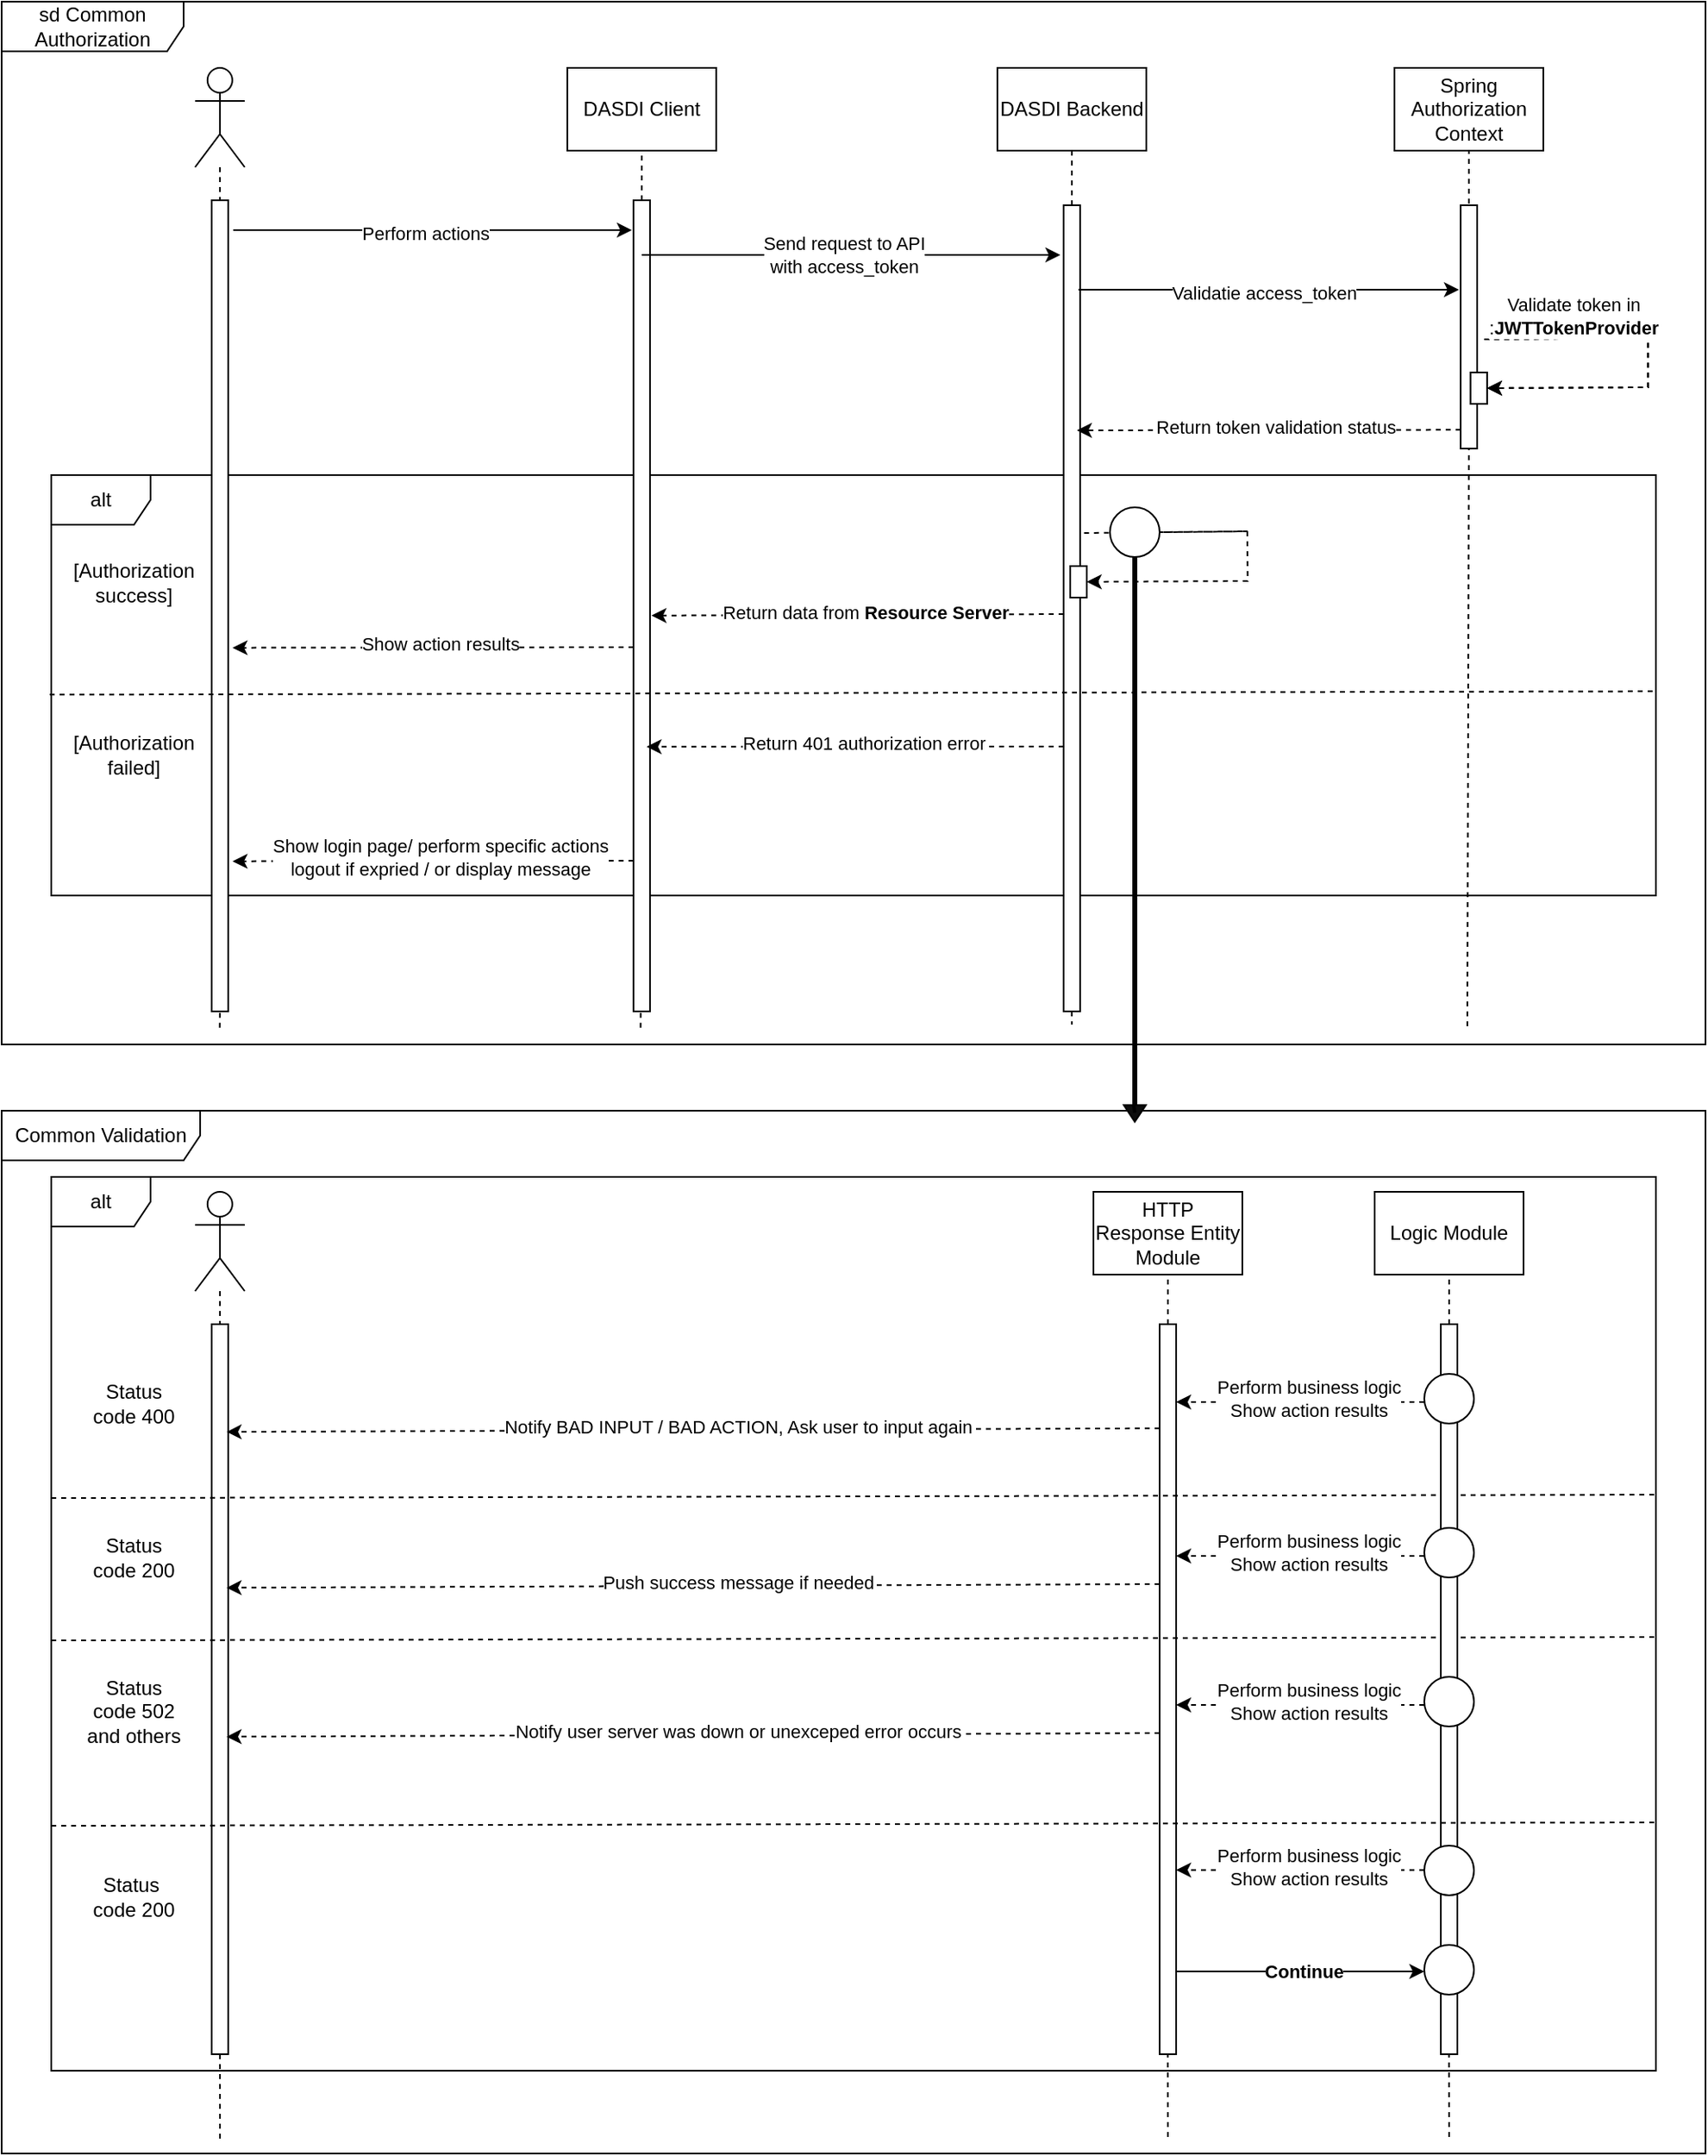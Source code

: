 <mxfile version="20.2.3" type="device" pages="3"><diagram id="Jrco_1ecNm08mpzDI3SO" name="Common Auth"><mxGraphModel dx="3251" dy="2598" grid="1" gridSize="10" guides="1" tooltips="1" connect="1" arrows="1" fold="1" page="1" pageScale="1" pageWidth="827" pageHeight="1169" math="0" shadow="0"><root><mxCell id="0"/><mxCell id="1" parent="0"/><mxCell id="n0kF5BnAnySkXIUJF-fv-2" value="Common Validation" style="shape=umlFrame;whiteSpace=wrap;html=1;width=120;height=30;" parent="1" vertex="1"><mxGeometry x="-790" y="-260" width="1030" height="630" as="geometry"/></mxCell><mxCell id="n0kF5BnAnySkXIUJF-fv-15" value="" style="endArrow=none;dashed=1;html=1;rounded=0;startArrow=none;entryX=0.5;entryY=1;entryDx=0;entryDy=0;" parent="1" edge="1"><mxGeometry width="50" height="50" relative="1" as="geometry"><mxPoint x="-85" y="360" as="sourcePoint"/><mxPoint x="-85.24" y="219" as="targetPoint"/><Array as="points"/></mxGeometry></mxCell><mxCell id="yYyFZBQ9zCMS2F_VbZAp-1" value="" style="endArrow=none;dashed=1;html=1;rounded=0;startArrow=none;entryX=0.5;entryY=1;entryDx=0;entryDy=0;" parent="1" edge="1"><mxGeometry width="50" height="50" relative="1" as="geometry"><mxPoint x="-143.24" y="-332" as="sourcePoint"/><mxPoint x="-143.06" y="-312" as="targetPoint"/><Array as="points"/></mxGeometry></mxCell><mxCell id="yYyFZBQ9zCMS2F_VbZAp-2" value="sd Common Authorization" style="shape=umlFrame;whiteSpace=wrap;html=1;width=110;height=30;" parent="1" vertex="1"><mxGeometry x="-790" y="-930" width="1030" height="630" as="geometry"/></mxCell><mxCell id="yYyFZBQ9zCMS2F_VbZAp-3" value="" style="endArrow=none;dashed=1;html=1;rounded=0;startArrow=none;entryX=0.5;entryY=1;entryDx=0;entryDy=0;exitX=0.375;exitY=0.984;exitDx=0;exitDy=0;exitPerimeter=0;" parent="1" source="yYyFZBQ9zCMS2F_VbZAp-2" edge="1"><mxGeometry width="50" height="50" relative="1" as="geometry"><mxPoint x="-403.24" y="-340" as="sourcePoint"/><mxPoint x="-403.3" y="-380" as="targetPoint"/><Array as="points"/></mxGeometry></mxCell><mxCell id="yYyFZBQ9zCMS2F_VbZAp-4" value="alt" style="shape=umlFrame;whiteSpace=wrap;html=1;" parent="1" vertex="1"><mxGeometry x="-760" y="-644" width="970" height="254" as="geometry"/></mxCell><mxCell id="yYyFZBQ9zCMS2F_VbZAp-5" value="" style="rounded=0;whiteSpace=wrap;html=1;" parent="1" vertex="1"><mxGeometry x="-408.06" y="-810" width="10" height="490" as="geometry"/></mxCell><mxCell id="yYyFZBQ9zCMS2F_VbZAp-6" value="" style="rounded=0;whiteSpace=wrap;html=1;" parent="1" vertex="1"><mxGeometry x="-663.06" y="-810" width="10" height="490" as="geometry"/></mxCell><mxCell id="yYyFZBQ9zCMS2F_VbZAp-7" value="" style="shape=umlActor;verticalLabelPosition=bottom;verticalAlign=top;html=1;outlineConnect=0;" parent="1" vertex="1"><mxGeometry x="-673.06" y="-890" width="30" height="60" as="geometry"/></mxCell><mxCell id="yYyFZBQ9zCMS2F_VbZAp-8" value="DASDI Client" style="rounded=0;whiteSpace=wrap;html=1;" parent="1" vertex="1"><mxGeometry x="-448.06" y="-890" width="90" height="50" as="geometry"/></mxCell><mxCell id="yYyFZBQ9zCMS2F_VbZAp-9" value="DASDI Backend" style="rounded=0;whiteSpace=wrap;html=1;" parent="1" vertex="1"><mxGeometry x="-188.06" y="-890" width="90" height="50" as="geometry"/></mxCell><mxCell id="yYyFZBQ9zCMS2F_VbZAp-10" value="Spring&lt;br&gt;Authorization Context" style="rounded=0;whiteSpace=wrap;html=1;" parent="1" vertex="1"><mxGeometry x="51.94" y="-890" width="90" height="50" as="geometry"/></mxCell><mxCell id="yYyFZBQ9zCMS2F_VbZAp-11" value="" style="endArrow=none;dashed=1;html=1;rounded=0;startArrow=none;entryX=0.5;entryY=1;entryDx=0;entryDy=0;exitX=0.128;exitY=0.984;exitDx=0;exitDy=0;exitPerimeter=0;" parent="1" source="yYyFZBQ9zCMS2F_VbZAp-2" target="yYyFZBQ9zCMS2F_VbZAp-6" edge="1"><mxGeometry width="50" height="50" relative="1" as="geometry"><mxPoint x="-650" y="-330" as="sourcePoint"/><mxPoint x="-658.06" y="-408" as="targetPoint"/><Array as="points"/></mxGeometry></mxCell><mxCell id="yYyFZBQ9zCMS2F_VbZAp-12" value="" style="endArrow=classic;html=1;rounded=0;" parent="1" edge="1"><mxGeometry width="50" height="50" relative="1" as="geometry"><mxPoint x="-650" y="-792" as="sourcePoint"/><mxPoint x="-409.06" y="-792" as="targetPoint"/></mxGeometry></mxCell><mxCell id="yYyFZBQ9zCMS2F_VbZAp-13" value="Perform actions" style="edgeLabel;html=1;align=center;verticalAlign=middle;resizable=0;points=[];" parent="yYyFZBQ9zCMS2F_VbZAp-12" vertex="1" connectable="0"><mxGeometry x="-0.212" y="-3" relative="1" as="geometry"><mxPoint x="21" y="-1" as="offset"/></mxGeometry></mxCell><mxCell id="yYyFZBQ9zCMS2F_VbZAp-14" value="" style="endArrow=none;dashed=1;html=1;rounded=0;entryX=0.5;entryY=1;entryDx=0;entryDy=0;startArrow=none;" parent="1" source="yYyFZBQ9zCMS2F_VbZAp-5" target="yYyFZBQ9zCMS2F_VbZAp-8" edge="1"><mxGeometry width="50" height="50" relative="1" as="geometry"><mxPoint x="-403.06" y="-240" as="sourcePoint"/><mxPoint x="-348.06" y="-860" as="targetPoint"/></mxGeometry></mxCell><mxCell id="yYyFZBQ9zCMS2F_VbZAp-15" value="" style="endArrow=classic;html=1;rounded=0;" parent="1" edge="1"><mxGeometry width="50" height="50" relative="1" as="geometry"><mxPoint x="-403.06" y="-777" as="sourcePoint"/><mxPoint x="-150" y="-777" as="targetPoint"/></mxGeometry></mxCell><mxCell id="yYyFZBQ9zCMS2F_VbZAp-16" value="Send request to API&lt;br&gt;with access_token" style="edgeLabel;html=1;align=center;verticalAlign=middle;resizable=0;points=[];" parent="yYyFZBQ9zCMS2F_VbZAp-15" vertex="1" connectable="0"><mxGeometry x="-0.212" y="-3" relative="1" as="geometry"><mxPoint x="22" y="-3" as="offset"/></mxGeometry></mxCell><mxCell id="yYyFZBQ9zCMS2F_VbZAp-17" value="" style="endArrow=none;dashed=1;html=1;rounded=0;entryX=0.5;entryY=1;entryDx=0;entryDy=0;startArrow=none;" parent="1" source="yYyFZBQ9zCMS2F_VbZAp-19" target="yYyFZBQ9zCMS2F_VbZAp-9" edge="1"><mxGeometry width="50" height="50" relative="1" as="geometry"><mxPoint x="-143.06" y="-140" as="sourcePoint"/><mxPoint x="-118.06" y="-810" as="targetPoint"/></mxGeometry></mxCell><mxCell id="yYyFZBQ9zCMS2F_VbZAp-18" value="" style="endArrow=none;dashed=1;html=1;rounded=0;entryX=0.5;entryY=1;entryDx=0;entryDy=0;startArrow=none;" parent="1" edge="1"><mxGeometry width="50" height="50" relative="1" as="geometry"><mxPoint x="96.94" y="-760" as="sourcePoint"/><mxPoint x="96.94" y="-840" as="targetPoint"/></mxGeometry></mxCell><mxCell id="yYyFZBQ9zCMS2F_VbZAp-19" value="" style="rounded=0;whiteSpace=wrap;html=1;" parent="1" vertex="1"><mxGeometry x="-148.06" y="-807" width="10" height="487" as="geometry"/></mxCell><mxCell id="yYyFZBQ9zCMS2F_VbZAp-20" value="" style="endArrow=classic;html=1;rounded=0;" parent="1" edge="1"><mxGeometry width="50" height="50" relative="1" as="geometry"><mxPoint x="-139.06" y="-756" as="sourcePoint"/><mxPoint x="90.94" y="-756" as="targetPoint"/></mxGeometry></mxCell><mxCell id="yYyFZBQ9zCMS2F_VbZAp-21" value="Validatie access_token" style="edgeLabel;html=1;align=center;verticalAlign=middle;resizable=0;points=[];" parent="yYyFZBQ9zCMS2F_VbZAp-20" vertex="1" connectable="0"><mxGeometry x="-0.212" y="-3" relative="1" as="geometry"><mxPoint x="21" y="-1" as="offset"/></mxGeometry></mxCell><mxCell id="yYyFZBQ9zCMS2F_VbZAp-22" value="" style="rounded=0;whiteSpace=wrap;html=1;" parent="1" vertex="1"><mxGeometry x="91.94" y="-807" width="10" height="147" as="geometry"/></mxCell><mxCell id="yYyFZBQ9zCMS2F_VbZAp-23" value="" style="rounded=0;whiteSpace=wrap;html=1;" parent="1" vertex="1"><mxGeometry x="97.94" y="-706" width="10" height="19" as="geometry"/></mxCell><mxCell id="yYyFZBQ9zCMS2F_VbZAp-24" value="" style="endArrow=classic;html=1;rounded=0;dashed=1;exitX=1.138;exitY=0.73;exitDx=0;exitDy=0;exitPerimeter=0;entryX=1;entryY=0.5;entryDx=0;entryDy=0;" parent="1" target="yYyFZBQ9zCMS2F_VbZAp-23" edge="1"><mxGeometry x="-0.597" width="50" height="50" relative="1" as="geometry"><mxPoint x="106.32" y="-726" as="sourcePoint"/><mxPoint x="104.94" y="-706" as="targetPoint"/><Array as="points"><mxPoint x="205.24" y="-727"/><mxPoint x="205.24" y="-697"/></Array><mxPoint as="offset"/></mxGeometry></mxCell><mxCell id="yYyFZBQ9zCMS2F_VbZAp-25" value="" style="endArrow=classic;html=1;rounded=0;dashed=1;" parent="1" edge="1"><mxGeometry width="50" height="50" relative="1" as="geometry"><mxPoint x="91.94" y="-671.34" as="sourcePoint"/><mxPoint x="-140" y="-671" as="targetPoint"/></mxGeometry></mxCell><mxCell id="yYyFZBQ9zCMS2F_VbZAp-26" value="Return token validation status" style="edgeLabel;html=1;align=center;verticalAlign=middle;resizable=0;points=[];" parent="yYyFZBQ9zCMS2F_VbZAp-25" vertex="1" connectable="0"><mxGeometry x="-0.14" y="2" relative="1" as="geometry"><mxPoint x="-13" y="-4" as="offset"/></mxGeometry></mxCell><mxCell id="yYyFZBQ9zCMS2F_VbZAp-27" value="" style="endArrow=none;dashed=1;html=1;rounded=0;" parent="1" source="yYyFZBQ9zCMS2F_VbZAp-7" target="yYyFZBQ9zCMS2F_VbZAp-6" edge="1"><mxGeometry width="50" height="50" relative="1" as="geometry"><mxPoint x="-658.06" y="-830" as="sourcePoint"/><mxPoint x="-658.06" y="-457" as="targetPoint"/></mxGeometry></mxCell><mxCell id="yYyFZBQ9zCMS2F_VbZAp-28" value="" style="rounded=0;whiteSpace=wrap;html=1;" parent="1" vertex="1"><mxGeometry x="97.94" y="-706" width="10" height="19" as="geometry"/></mxCell><mxCell id="yYyFZBQ9zCMS2F_VbZAp-29" value="Validate token in&lt;br&gt;:&lt;b&gt;JWTTokenProvider&lt;/b&gt;" style="endArrow=classic;html=1;rounded=0;dashed=1;exitX=1.138;exitY=0.73;exitDx=0;exitDy=0;exitPerimeter=0;entryX=1;entryY=0.5;entryDx=0;entryDy=0;" parent="1" target="yYyFZBQ9zCMS2F_VbZAp-28" edge="1"><mxGeometry x="-0.524" y="13" width="50" height="50" relative="1" as="geometry"><mxPoint x="106.32" y="-726" as="sourcePoint"/><mxPoint x="104.94" y="-706" as="targetPoint"/><Array as="points"><mxPoint x="205.24" y="-727"/><mxPoint x="205.24" y="-697"/></Array><mxPoint as="offset"/></mxGeometry></mxCell><mxCell id="yYyFZBQ9zCMS2F_VbZAp-30" value="" style="rounded=0;whiteSpace=wrap;html=1;" parent="1" vertex="1"><mxGeometry x="-144.06" y="-589" width="10" height="19" as="geometry"/></mxCell><mxCell id="yYyFZBQ9zCMS2F_VbZAp-31" value="" style="endArrow=classic;html=1;rounded=0;dashed=1;entryX=1;entryY=0.5;entryDx=0;entryDy=0;startArrow=none;" parent="1" edge="1"><mxGeometry x="-0.747" y="11" width="50" height="50" relative="1" as="geometry"><mxPoint x="-37" y="-610" as="sourcePoint"/><mxPoint x="-134.06" y="-579.5" as="targetPoint"/><Array as="points"><mxPoint x="-36.76" y="-580"/></Array><mxPoint as="offset"/></mxGeometry></mxCell><mxCell id="yYyFZBQ9zCMS2F_VbZAp-32" value="" style="endArrow=classic;html=1;rounded=0;dashed=1;entryX=1.089;entryY=0.512;entryDx=0;entryDy=0;entryPerimeter=0;" parent="1" target="yYyFZBQ9zCMS2F_VbZAp-5" edge="1"><mxGeometry width="50" height="50" relative="1" as="geometry"><mxPoint x="-148.06" y="-560" as="sourcePoint"/><mxPoint x="-340" y="-550" as="targetPoint"/></mxGeometry></mxCell><mxCell id="yYyFZBQ9zCMS2F_VbZAp-33" value="Return data from &lt;b&gt;Resource Server&lt;/b&gt;" style="edgeLabel;html=1;align=center;verticalAlign=middle;resizable=0;points=[];" parent="yYyFZBQ9zCMS2F_VbZAp-32" vertex="1" connectable="0"><mxGeometry x="-0.14" y="2" relative="1" as="geometry"><mxPoint x="-13" y="-4" as="offset"/></mxGeometry></mxCell><mxCell id="yYyFZBQ9zCMS2F_VbZAp-34" value="" style="endArrow=classic;html=1;rounded=0;dashed=1;entryX=0.381;entryY=0.332;entryDx=0;entryDy=0;entryPerimeter=0;" parent="1" edge="1"><mxGeometry width="50" height="50" relative="1" as="geometry"><mxPoint x="-408.06" y="-540" as="sourcePoint"/><mxPoint x="-650.43" y="-539.672" as="targetPoint"/></mxGeometry></mxCell><mxCell id="yYyFZBQ9zCMS2F_VbZAp-35" value="Show action results" style="edgeLabel;html=1;align=center;verticalAlign=middle;resizable=0;points=[];" parent="yYyFZBQ9zCMS2F_VbZAp-34" vertex="1" connectable="0"><mxGeometry x="-0.14" y="2" relative="1" as="geometry"><mxPoint x="-13" y="-4" as="offset"/></mxGeometry></mxCell><mxCell id="yYyFZBQ9zCMS2F_VbZAp-36" value="" style="endArrow=none;dashed=1;html=1;rounded=0;exitX=-0.001;exitY=0.546;exitDx=0;exitDy=0;exitPerimeter=0;entryX=0.999;entryY=0.538;entryDx=0;entryDy=0;entryPerimeter=0;" parent="1" edge="1"><mxGeometry width="50" height="50" relative="1" as="geometry"><mxPoint x="-760.97" y="-511.316" as="sourcePoint"/><mxPoint x="209.03" y="-513.348" as="targetPoint"/></mxGeometry></mxCell><mxCell id="yYyFZBQ9zCMS2F_VbZAp-37" value="[Authorization success]" style="text;html=1;strokeColor=none;fillColor=none;align=center;verticalAlign=middle;whiteSpace=wrap;rounded=0;" parent="1" vertex="1"><mxGeometry x="-740" y="-594.5" width="60" height="30" as="geometry"/></mxCell><mxCell id="yYyFZBQ9zCMS2F_VbZAp-38" value="[Authorization failed]" style="text;html=1;strokeColor=none;fillColor=none;align=center;verticalAlign=middle;whiteSpace=wrap;rounded=0;" parent="1" vertex="1"><mxGeometry x="-740" y="-490" width="60" height="30" as="geometry"/></mxCell><mxCell id="yYyFZBQ9zCMS2F_VbZAp-39" value="" style="endArrow=none;dashed=1;html=1;rounded=0;startArrow=none;entryX=0.5;entryY=1;entryDx=0;entryDy=0;" parent="1" target="yYyFZBQ9zCMS2F_VbZAp-22" edge="1"><mxGeometry width="50" height="50" relative="1" as="geometry"><mxPoint x="96" y="-311" as="sourcePoint"/><mxPoint x="96.7" y="-380" as="targetPoint"/><Array as="points"/></mxGeometry></mxCell><mxCell id="yYyFZBQ9zCMS2F_VbZAp-40" value="" style="endArrow=classic;html=1;rounded=0;dashed=1;entryX=0.371;entryY=0.393;entryDx=0;entryDy=0;entryPerimeter=0;" parent="1" edge="1"><mxGeometry width="50" height="50" relative="1" as="geometry"><mxPoint x="-148.06" y="-480" as="sourcePoint"/><mxPoint x="-400.13" y="-479.898" as="targetPoint"/></mxGeometry></mxCell><mxCell id="yYyFZBQ9zCMS2F_VbZAp-41" value="Return 401 authorization error" style="edgeLabel;html=1;align=center;verticalAlign=middle;resizable=0;points=[];" parent="yYyFZBQ9zCMS2F_VbZAp-40" vertex="1" connectable="0"><mxGeometry x="-0.14" y="2" relative="1" as="geometry"><mxPoint x="-13" y="-4" as="offset"/></mxGeometry></mxCell><mxCell id="yYyFZBQ9zCMS2F_VbZAp-42" value="" style="endArrow=classic;html=1;rounded=0;dashed=1;entryX=0.381;entryY=0.332;entryDx=0;entryDy=0;entryPerimeter=0;" parent="1" edge="1"><mxGeometry width="50" height="50" relative="1" as="geometry"><mxPoint x="-408.06" y="-411" as="sourcePoint"/><mxPoint x="-650.43" y="-410.672" as="targetPoint"/></mxGeometry></mxCell><mxCell id="yYyFZBQ9zCMS2F_VbZAp-43" value="Show login page/ perform specific actions&lt;br&gt;logout if expried / or display message" style="edgeLabel;html=1;align=center;verticalAlign=middle;resizable=0;points=[];" parent="yYyFZBQ9zCMS2F_VbZAp-42" vertex="1" connectable="0"><mxGeometry x="-0.14" y="2" relative="1" as="geometry"><mxPoint x="-13" y="-4" as="offset"/></mxGeometry></mxCell><mxCell id="n0kF5BnAnySkXIUJF-fv-1" value="alt" style="shape=umlFrame;whiteSpace=wrap;html=1;" parent="1" vertex="1"><mxGeometry x="-760" y="-220" width="970" height="540" as="geometry"/></mxCell><mxCell id="n0kF5BnAnySkXIUJF-fv-3" value="" style="rounded=0;whiteSpace=wrap;html=1;" parent="1" vertex="1"><mxGeometry x="-90" y="-131" width="10" height="441" as="geometry"/></mxCell><mxCell id="n0kF5BnAnySkXIUJF-fv-4" value="" style="rounded=0;whiteSpace=wrap;html=1;" parent="1" vertex="1"><mxGeometry x="-663.06" y="-131" width="10" height="441" as="geometry"/></mxCell><mxCell id="n0kF5BnAnySkXIUJF-fv-5" value="" style="shape=umlActor;verticalLabelPosition=bottom;verticalAlign=top;html=1;outlineConnect=0;" parent="1" vertex="1"><mxGeometry x="-673.06" y="-211" width="30" height="60" as="geometry"/></mxCell><mxCell id="n0kF5BnAnySkXIUJF-fv-6" value="HTTP Response Entity&lt;br&gt;Module" style="rounded=0;whiteSpace=wrap;html=1;" parent="1" vertex="1"><mxGeometry x="-130" y="-211" width="90" height="50" as="geometry"/></mxCell><mxCell id="n0kF5BnAnySkXIUJF-fv-7" value="" style="endArrow=none;dashed=1;html=1;rounded=0;startArrow=none;entryX=0.5;entryY=1;entryDx=0;entryDy=0;" parent="1" target="n0kF5BnAnySkXIUJF-fv-4" edge="1"><mxGeometry width="50" height="50" relative="1" as="geometry"><mxPoint x="-658" y="361" as="sourcePoint"/><mxPoint x="-658.06" y="271" as="targetPoint"/><Array as="points"/></mxGeometry></mxCell><mxCell id="n0kF5BnAnySkXIUJF-fv-8" value="" style="endArrow=none;dashed=1;html=1;rounded=0;entryX=0.5;entryY=1;entryDx=0;entryDy=0;startArrow=none;" parent="1" source="n0kF5BnAnySkXIUJF-fv-3" target="n0kF5BnAnySkXIUJF-fv-6" edge="1"><mxGeometry width="50" height="50" relative="1" as="geometry"><mxPoint x="-85" y="439" as="sourcePoint"/><mxPoint x="-30" y="-181" as="targetPoint"/></mxGeometry></mxCell><mxCell id="n0kF5BnAnySkXIUJF-fv-9" value="" style="endArrow=none;dashed=1;html=1;rounded=0;" parent="1" source="n0kF5BnAnySkXIUJF-fv-5" target="n0kF5BnAnySkXIUJF-fv-4" edge="1"><mxGeometry width="50" height="50" relative="1" as="geometry"><mxPoint x="-658.06" y="-151" as="sourcePoint"/><mxPoint x="-658.06" y="222" as="targetPoint"/></mxGeometry></mxCell><mxCell id="n0kF5BnAnySkXIUJF-fv-14" value="Status code 502 and others" style="text;html=1;strokeColor=none;fillColor=none;align=center;verticalAlign=middle;whiteSpace=wrap;rounded=0;" parent="1" vertex="1"><mxGeometry x="-740" y="88" width="60" height="30" as="geometry"/></mxCell><mxCell id="n0kF5BnAnySkXIUJF-fv-20" value="" style="endArrow=classic;html=1;rounded=0;dashed=1;" parent="1" edge="1"><mxGeometry width="50" height="50" relative="1" as="geometry"><mxPoint x="70" y="-84" as="sourcePoint"/><mxPoint x="-80" y="-84" as="targetPoint"/></mxGeometry></mxCell><mxCell id="n0kF5BnAnySkXIUJF-fv-21" value="Perform business logic&lt;br&gt;Show action results" style="edgeLabel;html=1;align=center;verticalAlign=middle;resizable=0;points=[];" parent="n0kF5BnAnySkXIUJF-fv-20" vertex="1" connectable="0"><mxGeometry x="-0.14" y="2" relative="1" as="geometry"><mxPoint x="-6" y="-4" as="offset"/></mxGeometry></mxCell><mxCell id="n0kF5BnAnySkXIUJF-fv-24" value="" style="endArrow=classic;html=1;rounded=0;dashed=1;" parent="1" edge="1"><mxGeometry width="50" height="50" relative="1" as="geometry"><mxPoint x="70" y="9" as="sourcePoint"/><mxPoint x="-80" y="9" as="targetPoint"/></mxGeometry></mxCell><mxCell id="n0kF5BnAnySkXIUJF-fv-25" value="Perform business logic&lt;br&gt;Show action results" style="edgeLabel;html=1;align=center;verticalAlign=middle;resizable=0;points=[];" parent="n0kF5BnAnySkXIUJF-fv-24" vertex="1" connectable="0"><mxGeometry x="-0.14" y="2" relative="1" as="geometry"><mxPoint x="-6" y="-4" as="offset"/></mxGeometry></mxCell><mxCell id="n0kF5BnAnySkXIUJF-fv-30" value="" style="endArrow=classic;html=1;rounded=0;dashed=1;" parent="1" edge="1"><mxGeometry width="50" height="50" relative="1" as="geometry"><mxPoint x="70" y="99" as="sourcePoint"/><mxPoint x="-80" y="99" as="targetPoint"/></mxGeometry></mxCell><mxCell id="n0kF5BnAnySkXIUJF-fv-31" value="Perform business logic&lt;br&gt;Show action results" style="edgeLabel;html=1;align=center;verticalAlign=middle;resizable=0;points=[];" parent="n0kF5BnAnySkXIUJF-fv-30" vertex="1" connectable="0"><mxGeometry x="-0.14" y="2" relative="1" as="geometry"><mxPoint x="-6" y="-4" as="offset"/></mxGeometry></mxCell><mxCell id="n0kF5BnAnySkXIUJF-fv-36" value="" style="endArrow=classic;html=1;rounded=0;entryX=0.906;entryY=0.035;entryDx=0;entryDy=0;entryPerimeter=0;dashed=1;" parent="1" edge="1"><mxGeometry width="50" height="50" relative="1" as="geometry"><mxPoint x="-90" y="116" as="sourcePoint"/><mxPoint x="-654" y="118.19" as="targetPoint"/></mxGeometry></mxCell><mxCell id="n0kF5BnAnySkXIUJF-fv-37" value="Notify user server was down or unexceped error occurs" style="edgeLabel;html=1;align=center;verticalAlign=middle;resizable=0;points=[];" parent="n0kF5BnAnySkXIUJF-fv-36" vertex="1" connectable="0"><mxGeometry x="-0.14" y="2" relative="1" as="geometry"><mxPoint x="-13" y="-4" as="offset"/></mxGeometry></mxCell><mxCell id="n0kF5BnAnySkXIUJF-fv-43" value="" style="endArrow=none;html=1;rounded=0;strokeWidth=3;startArrow=none;" parent="1" target="n0kF5BnAnySkXIUJF-fv-44" edge="1"><mxGeometry width="50" height="50" relative="1" as="geometry"><mxPoint x="-105" y="-260" as="sourcePoint"/><mxPoint x="-90" y="-610" as="targetPoint"/></mxGeometry></mxCell><mxCell id="n0kF5BnAnySkXIUJF-fv-45" value="" style="endArrow=none;html=1;rounded=0;dashed=1;exitX=1.138;exitY=0.73;exitDx=0;exitDy=0;exitPerimeter=0;entryX=1;entryY=0.5;entryDx=0;entryDy=0;" parent="1" target="n0kF5BnAnySkXIUJF-fv-44" edge="1"><mxGeometry x="0.007" y="7" width="50" height="50" relative="1" as="geometry"><mxPoint x="-135.68" y="-609" as="sourcePoint"/><mxPoint x="-134.06" y="-579.5" as="targetPoint"/><Array as="points"><mxPoint x="-36.76" y="-610"/></Array><mxPoint as="offset"/></mxGeometry></mxCell><mxCell id="n0kF5BnAnySkXIUJF-fv-44" value="" style="ellipse;whiteSpace=wrap;html=1;aspect=fixed;" parent="1" vertex="1"><mxGeometry x="-120" y="-624.5" width="30" height="30" as="geometry"/></mxCell><mxCell id="n0kF5BnAnySkXIUJF-fv-46" value="" style="triangle;whiteSpace=wrap;html=1;rotation=90;fillColor=#0D0D0D;" parent="1" vertex="1"><mxGeometry x="-110" y="-265" width="10" height="13.33" as="geometry"/></mxCell><mxCell id="aK2CTn37D16JYXR0sZwI-2" value="" style="endArrow=none;html=1;rounded=0;strokeWidth=2;exitX=0.665;exitY=0.002;exitDx=0;exitDy=0;exitPerimeter=0;" parent="1" source="n0kF5BnAnySkXIUJF-fv-2" target="n0kF5BnAnySkXIUJF-fv-46" edge="1"><mxGeometry width="50" height="50" relative="1" as="geometry"><mxPoint x="-105.05" y="-258.78" as="sourcePoint"/><mxPoint x="-105" y="-594.5" as="targetPoint"/></mxGeometry></mxCell><mxCell id="aK2CTn37D16JYXR0sZwI-3" value="Status code 400" style="text;html=1;strokeColor=none;fillColor=none;align=center;verticalAlign=middle;whiteSpace=wrap;rounded=0;" parent="1" vertex="1"><mxGeometry x="-740" y="-98" width="60" height="30" as="geometry"/></mxCell><mxCell id="aK2CTn37D16JYXR0sZwI-4" value="" style="endArrow=classic;html=1;rounded=0;entryX=0.906;entryY=0.035;entryDx=0;entryDy=0;entryPerimeter=0;dashed=1;" parent="1" edge="1"><mxGeometry width="50" height="50" relative="1" as="geometry"><mxPoint x="-90" y="-68.14" as="sourcePoint"/><mxPoint x="-654" y="-65.95" as="targetPoint"/></mxGeometry></mxCell><mxCell id="aK2CTn37D16JYXR0sZwI-5" value="Notify BAD INPUT / BAD ACTION, Ask user to input again" style="edgeLabel;html=1;align=center;verticalAlign=middle;resizable=0;points=[];" parent="aK2CTn37D16JYXR0sZwI-4" vertex="1" connectable="0"><mxGeometry x="-0.14" y="2" relative="1" as="geometry"><mxPoint x="-13" y="-4" as="offset"/></mxGeometry></mxCell><mxCell id="aK2CTn37D16JYXR0sZwI-6" value="" style="endArrow=none;dashed=1;html=1;rounded=0;exitX=-0.001;exitY=0.546;exitDx=0;exitDy=0;exitPerimeter=0;entryX=0.999;entryY=0.538;entryDx=0;entryDy=0;entryPerimeter=0;" parent="1" edge="1"><mxGeometry width="50" height="50" relative="1" as="geometry"><mxPoint x="-760" y="-25.966" as="sourcePoint"/><mxPoint x="210.0" y="-27.998" as="targetPoint"/></mxGeometry></mxCell><mxCell id="aK2CTn37D16JYXR0sZwI-7" value="Status code 200" style="text;html=1;strokeColor=none;fillColor=none;align=center;verticalAlign=middle;whiteSpace=wrap;rounded=0;" parent="1" vertex="1"><mxGeometry x="-740" y="-5" width="60" height="30" as="geometry"/></mxCell><mxCell id="aK2CTn37D16JYXR0sZwI-8" value="" style="endArrow=none;dashed=1;html=1;rounded=0;exitX=-0.001;exitY=0.546;exitDx=0;exitDy=0;exitPerimeter=0;entryX=0.999;entryY=0.538;entryDx=0;entryDy=0;entryPerimeter=0;" parent="1" edge="1"><mxGeometry width="50" height="50" relative="1" as="geometry"><mxPoint x="-760" y="60.034" as="sourcePoint"/><mxPoint x="210.0" y="58.002" as="targetPoint"/></mxGeometry></mxCell><mxCell id="aK2CTn37D16JYXR0sZwI-9" value="" style="endArrow=classic;html=1;rounded=0;entryX=0.906;entryY=0.035;entryDx=0;entryDy=0;entryPerimeter=0;dashed=1;" parent="1" edge="1"><mxGeometry width="50" height="50" relative="1" as="geometry"><mxPoint x="-90" y="26" as="sourcePoint"/><mxPoint x="-654" y="28.19" as="targetPoint"/></mxGeometry></mxCell><mxCell id="aK2CTn37D16JYXR0sZwI-10" value="Push success message if needed" style="edgeLabel;html=1;align=center;verticalAlign=middle;resizable=0;points=[];" parent="aK2CTn37D16JYXR0sZwI-9" vertex="1" connectable="0"><mxGeometry x="-0.14" y="2" relative="1" as="geometry"><mxPoint x="-13" y="-4" as="offset"/></mxGeometry></mxCell><mxCell id="aK2CTn37D16JYXR0sZwI-12" value="Logic Module" style="rounded=0;whiteSpace=wrap;html=1;" parent="1" vertex="1"><mxGeometry x="40" y="-211" width="90" height="50" as="geometry"/></mxCell><mxCell id="aK2CTn37D16JYXR0sZwI-15" value="" style="endArrow=none;dashed=1;html=1;rounded=0;entryX=0.5;entryY=1;entryDx=0;entryDy=0;startArrow=none;" parent="1" edge="1"><mxGeometry width="50" height="50" relative="1" as="geometry"><mxPoint x="85" y="-131" as="sourcePoint"/><mxPoint x="85" y="-161.0" as="targetPoint"/></mxGeometry></mxCell><mxCell id="aK2CTn37D16JYXR0sZwI-16" value="" style="endArrow=none;dashed=1;html=1;rounded=0;startArrow=none;entryX=0.5;entryY=1;entryDx=0;entryDy=0;" parent="1" edge="1"><mxGeometry width="50" height="50" relative="1" as="geometry"><mxPoint x="85" y="360" as="sourcePoint"/><mxPoint x="84.76" y="219" as="targetPoint"/><Array as="points"/></mxGeometry></mxCell><mxCell id="aK2CTn37D16JYXR0sZwI-13" value="" style="rounded=0;whiteSpace=wrap;html=1;" parent="1" vertex="1"><mxGeometry x="80" y="-131" width="10" height="441" as="geometry"/></mxCell><mxCell id="vtTILYAGclZWofHUHK7U-3" value="Status&amp;nbsp;&lt;br&gt;code 200" style="text;html=1;strokeColor=none;fillColor=none;align=center;verticalAlign=middle;whiteSpace=wrap;rounded=0;" parent="1" vertex="1"><mxGeometry x="-740" y="200" width="60" height="30" as="geometry"/></mxCell><mxCell id="vtTILYAGclZWofHUHK7U-4" value="" style="endArrow=none;dashed=1;html=1;rounded=0;exitX=-0.001;exitY=0.546;exitDx=0;exitDy=0;exitPerimeter=0;entryX=0.999;entryY=0.538;entryDx=0;entryDy=0;entryPerimeter=0;" parent="1" edge="1"><mxGeometry width="50" height="50" relative="1" as="geometry"><mxPoint x="-760" y="172.034" as="sourcePoint"/><mxPoint x="210.0" y="170.002" as="targetPoint"/></mxGeometry></mxCell><mxCell id="n0kF5BnAnySkXIUJF-fv-19" value="" style="ellipse;whiteSpace=wrap;html=1;aspect=fixed;fontStyle=1;fontSize=20;" parent="1" vertex="1"><mxGeometry x="70" y="-101" width="30" height="30" as="geometry"/></mxCell><mxCell id="n0kF5BnAnySkXIUJF-fv-23" value="" style="ellipse;whiteSpace=wrap;html=1;aspect=fixed;fontStyle=1;fontSize=20;" parent="1" vertex="1"><mxGeometry x="70" y="-8" width="30" height="30" as="geometry"/></mxCell><mxCell id="n0kF5BnAnySkXIUJF-fv-29" value="" style="ellipse;whiteSpace=wrap;html=1;aspect=fixed;fontStyle=1;fontSize=20;" parent="1" vertex="1"><mxGeometry x="70" y="82" width="30" height="30" as="geometry"/></mxCell><mxCell id="vtTILYAGclZWofHUHK7U-5" value="" style="ellipse;whiteSpace=wrap;html=1;aspect=fixed;fontStyle=1;fontSize=20;" parent="1" vertex="1"><mxGeometry x="70" y="184" width="30" height="30" as="geometry"/></mxCell><mxCell id="vtTILYAGclZWofHUHK7U-6" value="" style="endArrow=classic;html=1;rounded=0;dashed=1;" parent="1" edge="1"><mxGeometry width="50" height="50" relative="1" as="geometry"><mxPoint x="70" y="198.71" as="sourcePoint"/><mxPoint x="-80" y="198.71" as="targetPoint"/></mxGeometry></mxCell><mxCell id="vtTILYAGclZWofHUHK7U-7" value="Perform business logic&lt;br&gt;Show action results" style="edgeLabel;html=1;align=center;verticalAlign=middle;resizable=0;points=[];" parent="vtTILYAGclZWofHUHK7U-6" vertex="1" connectable="0"><mxGeometry x="-0.14" y="2" relative="1" as="geometry"><mxPoint x="-6" y="-4" as="offset"/></mxGeometry></mxCell><mxCell id="vtTILYAGclZWofHUHK7U-12" value="" style="ellipse;whiteSpace=wrap;html=1;aspect=fixed;fontStyle=1;fontSize=20;" parent="1" vertex="1"><mxGeometry x="70" y="244" width="30" height="30" as="geometry"/></mxCell><mxCell id="vtTILYAGclZWofHUHK7U-10" value="" style="endArrow=classic;html=1;rounded=0;" parent="1" edge="1"><mxGeometry width="50" height="50" relative="1" as="geometry"><mxPoint x="-80" y="260" as="sourcePoint"/><mxPoint x="70" y="260" as="targetPoint"/></mxGeometry></mxCell><mxCell id="vtTILYAGclZWofHUHK7U-11" value="&lt;b&gt;Continue&lt;/b&gt;" style="edgeLabel;html=1;align=center;verticalAlign=middle;resizable=0;points=[];" parent="vtTILYAGclZWofHUHK7U-10" vertex="1" connectable="0"><mxGeometry x="-0.212" y="-3" relative="1" as="geometry"><mxPoint x="18" y="-3" as="offset"/></mxGeometry></mxCell></root></mxGraphModel></diagram><diagram name="Login / Register" id="_QIHlCOxF_vVUgiEENgC"><mxGraphModel dx="2910" dy="1215" grid="1" gridSize="10" guides="1" tooltips="1" connect="1" arrows="1" fold="1" page="1" pageScale="1" pageWidth="850" pageHeight="1100" math="0" shadow="0"><root><mxCell id="utlJhFoYkxuKxvmWrTLU-0"/><mxCell id="utlJhFoYkxuKxvmWrTLU-1" parent="utlJhFoYkxuKxvmWrTLU-0"/><mxCell id="fbrhUgTVeKNjabISV7Eb-13" value="sd Authentication&lt;br&gt;Login / Register" style="shape=umlFrame;whiteSpace=wrap;html=1;width=120;height=30;" parent="utlJhFoYkxuKxvmWrTLU-1" vertex="1"><mxGeometry x="-750" y="43" width="1250" height="907" as="geometry"/></mxCell><mxCell id="fbrhUgTVeKNjabISV7Eb-12" value="" style="endArrow=none;dashed=1;html=1;rounded=0;startArrow=none;entryX=0.5;entryY=1;entryDx=0;entryDy=0;" parent="utlJhFoYkxuKxvmWrTLU-1" edge="1"><mxGeometry width="50" height="50" relative="1" as="geometry"><mxPoint x="-648.06" y="1431" as="sourcePoint"/><mxPoint x="-648.3" y="1290" as="targetPoint"/><Array as="points"/></mxGeometry></mxCell><mxCell id="fbrhUgTVeKNjabISV7Eb-11" value="" style="rounded=0;whiteSpace=wrap;html=1;" parent="utlJhFoYkxuKxvmWrTLU-1" vertex="1"><mxGeometry x="92.93" y="1340" width="10" height="19" as="geometry"/></mxCell><mxCell id="OA5wyDfFMVFsUCqrttSq-0" value="Authenticate using&lt;br&gt;&lt;b&gt;External Provider&lt;/b&gt;" style="shape=umlFrame;whiteSpace=wrap;html=1;width=120;height=30;" parent="utlJhFoYkxuKxvmWrTLU-1" vertex="1"><mxGeometry x="-750" y="1010" width="1050" height="440" as="geometry"/></mxCell><mxCell id="WbiZVzmzcMfpeED5NcTW-28" value="alt" style="shape=umlFrame;whiteSpace=wrap;html=1;" parent="utlJhFoYkxuKxvmWrTLU-1" vertex="1"><mxGeometry x="-740" y="230" width="920" height="120" as="geometry"/></mxCell><mxCell id="JLsEWhpe3hML7fyciYto-0" value="alt" style="shape=umlFrame;whiteSpace=wrap;html=1;" parent="utlJhFoYkxuKxvmWrTLU-1" vertex="1"><mxGeometry x="-740" y="363" width="1190" height="290" as="geometry"/></mxCell><mxCell id="WbiZVzmzcMfpeED5NcTW-25" value="alt" style="shape=umlFrame;whiteSpace=wrap;html=1;" parent="utlJhFoYkxuKxvmWrTLU-1" vertex="1"><mxGeometry x="-580" y="443" width="1010" height="200" as="geometry"/></mxCell><mxCell id="aWwco6euriSWSaF0_6JU-15" value="" style="endArrow=none;dashed=1;html=1;rounded=0;entryX=0.5;entryY=1;entryDx=0;entryDy=0;startArrow=none;exitX=0.539;exitY=0.989;exitDx=0;exitDy=0;exitPerimeter=0;" parent="utlJhFoYkxuKxvmWrTLU-1" target="aWwco6euriSWSaF0_6JU-7" edge="1"><mxGeometry width="50" height="50" relative="1" as="geometry"><mxPoint x="-205.53" y="939.77" as="sourcePoint"/><mxPoint x="-180.0" y="140" as="targetPoint"/></mxGeometry></mxCell><mxCell id="aWwco6euriSWSaF0_6JU-64" value="" style="rounded=0;whiteSpace=wrap;html=1;" parent="utlJhFoYkxuKxvmWrTLU-1" vertex="1"><mxGeometry x="-210" y="160" width="10" height="760" as="geometry"/></mxCell><mxCell id="E5Iu3YN-uP31djwYKZHj-6" value="" style="rounded=0;whiteSpace=wrap;html=1;" parent="utlJhFoYkxuKxvmWrTLU-1" vertex="1"><mxGeometry x="-612.15" y="141" width="10" height="779" as="geometry"/></mxCell><mxCell id="E5Iu3YN-uP31djwYKZHj-14" value="" style="endArrow=none;dashed=1;html=1;rounded=0;entryX=0.5;entryY=1;entryDx=0;entryDy=0;startArrow=none;" parent="utlJhFoYkxuKxvmWrTLU-1" edge="1"><mxGeometry width="50" height="50" relative="1" as="geometry"><mxPoint x="-415" y="940" as="sourcePoint"/><mxPoint x="-415.0" y="110" as="targetPoint"/></mxGeometry></mxCell><mxCell id="aWwco6euriSWSaF0_6JU-5" value="" style="shape=umlActor;verticalLabelPosition=bottom;verticalAlign=top;html=1;outlineConnect=0;" parent="utlJhFoYkxuKxvmWrTLU-1" vertex="1"><mxGeometry x="-622.15" y="60" width="30" height="60" as="geometry"/></mxCell><mxCell id="aWwco6euriSWSaF0_6JU-6" value="DASDI Client" style="rounded=0;whiteSpace=wrap;html=1;" parent="utlJhFoYkxuKxvmWrTLU-1" vertex="1"><mxGeometry x="-460" y="60" width="90" height="50" as="geometry"/></mxCell><mxCell id="aWwco6euriSWSaF0_6JU-7" value="Authentication filter" style="rounded=0;whiteSpace=wrap;html=1;" parent="utlJhFoYkxuKxvmWrTLU-1" vertex="1"><mxGeometry x="-265" y="60" width="120" height="50" as="geometry"/></mxCell><mxCell id="aWwco6euriSWSaF0_6JU-8" value="Database" style="rounded=0;whiteSpace=wrap;html=1;" parent="utlJhFoYkxuKxvmWrTLU-1" vertex="1"><mxGeometry x="160.0" y="60" width="90" height="50" as="geometry"/></mxCell><mxCell id="aWwco6euriSWSaF0_6JU-9" value="" style="endArrow=none;dashed=1;html=1;rounded=0;startArrow=none;entryX=0.167;entryY=0.989;entryDx=0;entryDy=0;entryPerimeter=0;" parent="utlJhFoYkxuKxvmWrTLU-1" source="E5Iu3YN-uP31djwYKZHj-6" edge="1"><mxGeometry width="50" height="50" relative="1" as="geometry"><mxPoint x="-387.15" y="50" as="sourcePoint"/><mxPoint x="-607.29" y="939.77" as="targetPoint"/></mxGeometry></mxCell><mxCell id="aWwco6euriSWSaF0_6JU-62" value="" style="rounded=0;whiteSpace=wrap;html=1;" parent="utlJhFoYkxuKxvmWrTLU-1" vertex="1"><mxGeometry x="-420" y="140" width="10" height="40" as="geometry"/></mxCell><mxCell id="f3xRp4E0KnTFL6VLHq5G-2" value="Verify Client" style="endArrow=classic;html=1;rounded=0;exitX=1.138;exitY=0.73;exitDx=0;exitDy=0;exitPerimeter=0;entryX=1;entryY=0.5;entryDx=0;entryDy=0;" parent="utlJhFoYkxuKxvmWrTLU-1" target="f3xRp4E0KnTFL6VLHq5G-1" edge="1"><mxGeometry x="-0.597" width="50" height="50" relative="1" as="geometry"><mxPoint x="-198.62" y="180" as="sourcePoint"/><mxPoint x="-200.0" y="200" as="targetPoint"/><Array as="points"><mxPoint x="-62.85" y="180"/><mxPoint x="-62.85" y="210"/></Array><mxPoint as="offset"/></mxGeometry></mxCell><mxCell id="s0YSVPzusSJh9VdNkLQH-3" value="" style="endArrow=none;dashed=1;html=1;rounded=0;exitX=0;exitY=0.295;exitDx=0;exitDy=0;exitPerimeter=0;entryX=0.999;entryY=0.285;entryDx=0;entryDy=0;entryPerimeter=0;" parent="utlJhFoYkxuKxvmWrTLU-1" source="WbiZVzmzcMfpeED5NcTW-25" target="WbiZVzmzcMfpeED5NcTW-25" edge="1"><mxGeometry width="50" height="50" relative="1" as="geometry"><mxPoint x="-474.998" y="493.105" as="sourcePoint"/><mxPoint x="425" y="492.71" as="targetPoint"/></mxGeometry></mxCell><mxCell id="E5Iu3YN-uP31djwYKZHj-9" value="" style="endArrow=none;dashed=1;html=1;rounded=0;" parent="utlJhFoYkxuKxvmWrTLU-1" source="aWwco6euriSWSaF0_6JU-5" target="E5Iu3YN-uP31djwYKZHj-6" edge="1"><mxGeometry width="50" height="50" relative="1" as="geometry"><mxPoint x="-607.15" y="120" as="sourcePoint"/><mxPoint x="-607.15" y="863" as="targetPoint"/></mxGeometry></mxCell><mxCell id="E5Iu3YN-uP31djwYKZHj-10" value="" style="endArrow=classic;html=1;rounded=0;entryX=-0.453;entryY=0.017;entryDx=0;entryDy=0;entryPerimeter=0;" parent="utlJhFoYkxuKxvmWrTLU-1" edge="1"><mxGeometry width="50" height="50" relative="1" as="geometry"><mxPoint x="-600" y="150" as="sourcePoint"/><mxPoint x="-420.0" y="150.94" as="targetPoint"/></mxGeometry></mxCell><mxCell id="E5Iu3YN-uP31djwYKZHj-11" value="Click on &lt;br&gt;Login/Register button" style="edgeLabel;html=1;align=center;verticalAlign=middle;resizable=0;points=[];" parent="E5Iu3YN-uP31djwYKZHj-10" vertex="1" connectable="0"><mxGeometry x="-0.09" relative="1" as="geometry"><mxPoint as="offset"/></mxGeometry></mxCell><mxCell id="E5Iu3YN-uP31djwYKZHj-21" value="" style="endArrow=classic;html=1;rounded=0;entryX=0;entryY=0.013;entryDx=0;entryDy=0;entryPerimeter=0;exitX=1;exitY=0.75;exitDx=0;exitDy=0;" parent="utlJhFoYkxuKxvmWrTLU-1" source="aWwco6euriSWSaF0_6JU-62" target="aWwco6euriSWSaF0_6JU-64" edge="1"><mxGeometry width="50" height="50" relative="1" as="geometry"><mxPoint x="-410" y="166" as="sourcePoint"/><mxPoint x="-267.67" y="168.4" as="targetPoint"/></mxGeometry></mxCell><mxCell id="E5Iu3YN-uP31djwYKZHj-22" value="Authentication request" style="edgeLabel;html=1;align=center;verticalAlign=middle;resizable=0;points=[];" parent="E5Iu3YN-uP31djwYKZHj-21" vertex="1" connectable="0"><mxGeometry x="-0.212" y="-3" relative="1" as="geometry"><mxPoint x="22" y="-3" as="offset"/></mxGeometry></mxCell><mxCell id="E5Iu3YN-uP31djwYKZHj-23" value="JWTProvider" style="rounded=0;whiteSpace=wrap;html=1;" parent="utlJhFoYkxuKxvmWrTLU-1" vertex="1"><mxGeometry x="-50.0" y="60" width="90" height="50" as="geometry"/></mxCell><mxCell id="E5Iu3YN-uP31djwYKZHj-24" value="" style="endArrow=none;dashed=1;html=1;rounded=0;entryX=0.5;entryY=1;entryDx=0;entryDy=0;startArrow=none;exitX=0.725;exitY=0.989;exitDx=0;exitDy=0;exitPerimeter=0;" parent="utlJhFoYkxuKxvmWrTLU-1" target="E5Iu3YN-uP31djwYKZHj-23" edge="1"><mxGeometry width="50" height="50" relative="1" as="geometry"><mxPoint x="-4.65" y="939.77" as="sourcePoint"/><mxPoint x="20.0" y="140" as="targetPoint"/></mxGeometry></mxCell><mxCell id="E5Iu3YN-uP31djwYKZHj-31" value="" style="endArrow=none;dashed=1;html=1;rounded=0;entryX=0.5;entryY=1;entryDx=0;entryDy=0;startArrow=none;exitX=0.868;exitY=0.989;exitDx=0;exitDy=0;exitPerimeter=0;" parent="utlJhFoYkxuKxvmWrTLU-1" edge="1"><mxGeometry width="50" height="50" relative="1" as="geometry"><mxPoint x="206.94" y="939.77" as="sourcePoint"/><mxPoint x="205.0" y="110" as="targetPoint"/></mxGeometry></mxCell><mxCell id="aWwco6euriSWSaF0_6JU-66" value="" style="rounded=0;whiteSpace=wrap;html=1;" parent="utlJhFoYkxuKxvmWrTLU-1" vertex="1"><mxGeometry x="201" y="820" width="10" height="80" as="geometry"/></mxCell><mxCell id="f3xRp4E0KnTFL6VLHq5G-1" value="" style="rounded=0;whiteSpace=wrap;html=1;" parent="utlJhFoYkxuKxvmWrTLU-1" vertex="1"><mxGeometry x="-207.0" y="200" width="10" height="19" as="geometry"/></mxCell><mxCell id="Pykl72fIXmVpqGKUcD-X-0" value="SendGrid&lt;br&gt;(External Email server)" style="rounded=0;whiteSpace=wrap;html=1;" parent="utlJhFoYkxuKxvmWrTLU-1" vertex="1"><mxGeometry x="350" y="60" width="130" height="50" as="geometry"/></mxCell><mxCell id="Pykl72fIXmVpqGKUcD-X-1" value="" style="endArrow=none;dashed=1;html=1;rounded=0;entryX=0.5;entryY=1;entryDx=0;entryDy=0;startArrow=none;" parent="utlJhFoYkxuKxvmWrTLU-1" source="Pykl72fIXmVpqGKUcD-X-2" edge="1"><mxGeometry width="50" height="50" relative="1" as="geometry"><mxPoint x="414.942" y="753" as="sourcePoint"/><mxPoint x="414.41" y="110" as="targetPoint"/></mxGeometry></mxCell><mxCell id="Pykl72fIXmVpqGKUcD-X-2" value="" style="rounded=0;whiteSpace=wrap;html=1;" parent="utlJhFoYkxuKxvmWrTLU-1" vertex="1"><mxGeometry x="410" y="542.19" width="10" height="80" as="geometry"/></mxCell><mxCell id="Pykl72fIXmVpqGKUcD-X-3" value="" style="endArrow=none;dashed=1;html=1;rounded=0;entryX=0.5;entryY=1;entryDx=0;entryDy=0;startArrow=none;" parent="utlJhFoYkxuKxvmWrTLU-1" target="Pykl72fIXmVpqGKUcD-X-2" edge="1"><mxGeometry width="50" height="50" relative="1" as="geometry"><mxPoint x="415" y="940" as="sourcePoint"/><mxPoint x="414.41" y="233" as="targetPoint"/></mxGeometry></mxCell><mxCell id="urbNuFKjZIM6tqp-DKMx-0" value="" style="endArrow=classic;html=1;rounded=0;exitX=1;exitY=0.75;exitDx=0;exitDy=0;" parent="utlJhFoYkxuKxvmWrTLU-1" edge="1"><mxGeometry width="50" height="50" relative="1" as="geometry"><mxPoint x="-200" y="703.12" as="sourcePoint"/><mxPoint x="-10" y="703" as="targetPoint"/></mxGeometry></mxCell><mxCell id="urbNuFKjZIM6tqp-DKMx-1" value="Get Access Token" style="edgeLabel;html=1;align=center;verticalAlign=middle;resizable=0;points=[];" parent="urbNuFKjZIM6tqp-DKMx-0" vertex="1" connectable="0"><mxGeometry x="-0.212" y="-3" relative="1" as="geometry"><mxPoint x="22" y="-3" as="offset"/></mxGeometry></mxCell><mxCell id="urbNuFKjZIM6tqp-DKMx-2" value="" style="endArrow=classic;html=1;rounded=0;dashed=1;" parent="utlJhFoYkxuKxvmWrTLU-1" edge="1"><mxGeometry width="50" height="50" relative="1" as="geometry"><mxPoint y="743" as="sourcePoint"/><mxPoint x="-410" y="743" as="targetPoint"/></mxGeometry></mxCell><mxCell id="urbNuFKjZIM6tqp-DKMx-3" value="Return callback URL &lt;br&gt;with Credentials" style="edgeLabel;html=1;align=center;verticalAlign=middle;resizable=0;points=[];" parent="urbNuFKjZIM6tqp-DKMx-2" vertex="1" connectable="0"><mxGeometry x="-0.212" y="-3" relative="1" as="geometry"><mxPoint x="-144" y="-3" as="offset"/></mxGeometry></mxCell><mxCell id="ThQw13d9vJhY6xH8nnvj-4" value="" style="endArrow=classic;html=1;rounded=0;entryX=0;entryY=0.013;entryDx=0;entryDy=0;entryPerimeter=0;exitX=1;exitY=0.75;exitDx=0;exitDy=0;" parent="utlJhFoYkxuKxvmWrTLU-1" edge="1"><mxGeometry width="50" height="50" relative="1" as="geometry"><mxPoint x="-410" y="793.12" as="sourcePoint"/><mxPoint x="-210" y="793" as="targetPoint"/></mxGeometry></mxCell><mxCell id="ThQw13d9vJhY6xH8nnvj-5" value="Authorization request" style="edgeLabel;html=1;align=center;verticalAlign=middle;resizable=0;points=[];" parent="ThQw13d9vJhY6xH8nnvj-4" vertex="1" connectable="0"><mxGeometry x="-0.212" y="-3" relative="1" as="geometry"><mxPoint x="22" y="-3" as="offset"/></mxGeometry></mxCell><mxCell id="ThQw13d9vJhY6xH8nnvj-6" value="" style="endArrow=classic;html=1;rounded=0;entryX=0;entryY=0.25;entryDx=0;entryDy=0;exitX=1;exitY=0.75;exitDx=0;exitDy=0;" parent="utlJhFoYkxuKxvmWrTLU-1" target="aWwco6euriSWSaF0_6JU-66" edge="1"><mxGeometry width="50" height="50" relative="1" as="geometry"><mxPoint x="-200" y="843.12" as="sourcePoint"/><mxPoint y="843" as="targetPoint"/></mxGeometry></mxCell><mxCell id="ThQw13d9vJhY6xH8nnvj-8" value="Call Protected resource" style="edgeLabel;html=1;align=center;verticalAlign=middle;resizable=0;points=[];" parent="ThQw13d9vJhY6xH8nnvj-6" vertex="1" connectable="0"><mxGeometry x="-0.471" y="1" relative="1" as="geometry"><mxPoint as="offset"/></mxGeometry></mxCell><mxCell id="ThQw13d9vJhY6xH8nnvj-9" value="" style="endArrow=classic;html=1;rounded=0;dashed=1;" parent="utlJhFoYkxuKxvmWrTLU-1" edge="1"><mxGeometry width="50" height="50" relative="1" as="geometry"><mxPoint x="200" y="883" as="sourcePoint"/><mxPoint x="-200" y="883" as="targetPoint"/></mxGeometry></mxCell><mxCell id="ThQw13d9vJhY6xH8nnvj-10" value="User Detail" style="edgeLabel;html=1;align=center;verticalAlign=middle;resizable=0;points=[];" parent="ThQw13d9vJhY6xH8nnvj-9" vertex="1" connectable="0"><mxGeometry x="-0.212" y="-3" relative="1" as="geometry"><mxPoint x="-144" y="-3" as="offset"/></mxGeometry></mxCell><mxCell id="ThQw13d9vJhY6xH8nnvj-11" value="" style="endArrow=classic;html=1;rounded=0;exitX=-0.057;exitY=0.368;exitDx=0;exitDy=0;exitPerimeter=0;dashed=1;" parent="utlJhFoYkxuKxvmWrTLU-1" edge="1"><mxGeometry width="50" height="50" relative="1" as="geometry"><mxPoint x="-207.0" y="900.58" as="sourcePoint"/><mxPoint x="-406.43" y="900.9" as="targetPoint"/></mxGeometry></mxCell><mxCell id="ThQw13d9vJhY6xH8nnvj-12" value="Save session detail to cookie&amp;nbsp;" style="edgeLabel;html=1;align=center;verticalAlign=middle;resizable=0;points=[];" parent="ThQw13d9vJhY6xH8nnvj-11" vertex="1" connectable="0"><mxGeometry x="-0.212" y="-3" relative="1" as="geometry"><mxPoint x="-21" as="offset"/></mxGeometry></mxCell><mxCell id="WbiZVzmzcMfpeED5NcTW-0" value="[Register New Account]" style="text;html=1;strokeColor=none;fillColor=none;align=center;verticalAlign=middle;whiteSpace=wrap;rounded=0;" parent="utlJhFoYkxuKxvmWrTLU-1" vertex="1"><mxGeometry x="-720" y="493" width="80" height="30" as="geometry"/></mxCell><mxCell id="WbiZVzmzcMfpeED5NcTW-1" value="" style="endArrow=classic;html=1;rounded=0;exitX=1;exitY=0.75;exitDx=0;exitDy=0;" parent="utlJhFoYkxuKxvmWrTLU-1" edge="1"><mxGeometry width="50" height="50" relative="1" as="geometry"><mxPoint x="-200" y="523.12" as="sourcePoint"/><mxPoint x="200" y="523" as="targetPoint"/></mxGeometry></mxCell><mxCell id="WbiZVzmzcMfpeED5NcTW-2" value="Save resource" style="edgeLabel;html=1;align=center;verticalAlign=middle;resizable=0;points=[];" parent="WbiZVzmzcMfpeED5NcTW-1" vertex="1" connectable="0"><mxGeometry x="-0.212" y="-3" relative="1" as="geometry"><mxPoint x="128" y="-3" as="offset"/></mxGeometry></mxCell><mxCell id="WbiZVzmzcMfpeED5NcTW-3" value="" style="endArrow=classic;html=1;rounded=0;exitX=1;exitY=0.75;exitDx=0;exitDy=0;" parent="utlJhFoYkxuKxvmWrTLU-1" edge="1"><mxGeometry width="50" height="50" relative="1" as="geometry"><mxPoint x="-199" y="583.0" as="sourcePoint"/><mxPoint x="410" y="583" as="targetPoint"/></mxGeometry></mxCell><mxCell id="WbiZVzmzcMfpeED5NcTW-4" value="Send mail" style="edgeLabel;html=1;align=center;verticalAlign=middle;resizable=0;points=[];" parent="WbiZVzmzcMfpeED5NcTW-3" vertex="1" connectable="0"><mxGeometry x="-0.212" y="-3" relative="1" as="geometry"><mxPoint x="265" y="-4" as="offset"/></mxGeometry></mxCell><mxCell id="WbiZVzmzcMfpeED5NcTW-7" value="" style="endArrow=classic;html=1;rounded=0;dashed=1;" parent="utlJhFoYkxuKxvmWrTLU-1" edge="1"><mxGeometry width="50" height="50" relative="1" as="geometry"><mxPoint x="203" y="553" as="sourcePoint"/><mxPoint x="-197" y="553" as="targetPoint"/></mxGeometry></mxCell><mxCell id="WbiZVzmzcMfpeED5NcTW-9" value="" style="endArrow=classic;html=1;rounded=0;dashed=1;" parent="utlJhFoYkxuKxvmWrTLU-1" edge="1"><mxGeometry width="50" height="50" relative="1" as="geometry"><mxPoint x="410" y="613" as="sourcePoint"/><mxPoint x="-197" y="613" as="targetPoint"/></mxGeometry></mxCell><mxCell id="WbiZVzmzcMfpeED5NcTW-17" value="Verify Information" style="endArrow=classic;html=1;rounded=0;exitX=1.138;exitY=0.73;exitDx=0;exitDy=0;exitPerimeter=0;entryX=1;entryY=0.5;entryDx=0;entryDy=0;" parent="utlJhFoYkxuKxvmWrTLU-1" target="WbiZVzmzcMfpeED5NcTW-18" edge="1"><mxGeometry x="-0.597" width="50" height="50" relative="1" as="geometry"><mxPoint x="-198.62" y="393" as="sourcePoint"/><mxPoint x="-200.0" y="413" as="targetPoint"/><Array as="points"><mxPoint x="-62.85" y="393"/><mxPoint x="-62.85" y="423"/></Array><mxPoint as="offset"/></mxGeometry></mxCell><mxCell id="WbiZVzmzcMfpeED5NcTW-18" value="" style="rounded=0;whiteSpace=wrap;html=1;" parent="utlJhFoYkxuKxvmWrTLU-1" vertex="1"><mxGeometry x="-207.0" y="413" width="10" height="19" as="geometry"/></mxCell><mxCell id="WbiZVzmzcMfpeED5NcTW-20" value="" style="endArrow=classic;html=1;rounded=0;entryX=1;entryY=0.5;entryDx=0;entryDy=0;dashed=1;" parent="utlJhFoYkxuKxvmWrTLU-1" target="OA5wyDfFMVFsUCqrttSq-44" edge="1"><mxGeometry width="50" height="50" relative="1" as="geometry"><mxPoint x="-212.15" y="473" as="sourcePoint"/><mxPoint x="-420" y="473" as="targetPoint"/></mxGeometry></mxCell><mxCell id="WbiZVzmzcMfpeED5NcTW-21" value="Return error message" style="edgeLabel;html=1;align=center;verticalAlign=middle;resizable=0;points=[];" parent="WbiZVzmzcMfpeED5NcTW-20" vertex="1" connectable="0"><mxGeometry x="-0.212" y="-3" relative="1" as="geometry"><mxPoint x="-16" y="-3" as="offset"/></mxGeometry></mxCell><mxCell id="WbiZVzmzcMfpeED5NcTW-26" value="[User exited,&lt;br&gt;Server error,&lt;br&gt;Bad input]..." style="text;html=1;strokeColor=none;fillColor=none;align=center;verticalAlign=middle;whiteSpace=wrap;rounded=0;" parent="utlJhFoYkxuKxvmWrTLU-1" vertex="1"><mxGeometry x="-520" y="463" width="80" height="30" as="geometry"/></mxCell><mxCell id="WbiZVzmzcMfpeED5NcTW-27" value="[Verified]" style="text;html=1;strokeColor=none;fillColor=none;align=center;verticalAlign=middle;whiteSpace=wrap;rounded=0;" parent="utlJhFoYkxuKxvmWrTLU-1" vertex="1"><mxGeometry x="-520" y="553" width="80" height="30" as="geometry"/></mxCell><mxCell id="WbiZVzmzcMfpeED5NcTW-30" value="" style="endArrow=classic;html=1;rounded=0;exitX=1;exitY=0.75;exitDx=0;exitDy=0;entryX=0.5;entryY=0;entryDx=0;entryDy=0;" parent="utlJhFoYkxuKxvmWrTLU-1" target="0ExUCQuSPqibBJnmsIEt-0" edge="1"><mxGeometry width="50" height="50" relative="1" as="geometry"><mxPoint x="-197" y="270.12" as="sourcePoint"/><mxPoint x="83" y="270" as="targetPoint"/><Array as="points"><mxPoint x="90" y="270"/></Array></mxGeometry></mxCell><mxCell id="WbiZVzmzcMfpeED5NcTW-31" value="Get data from&lt;br&gt;External Provider" style="edgeLabel;html=1;align=center;verticalAlign=middle;resizable=0;points=[];" parent="WbiZVzmzcMfpeED5NcTW-30" vertex="1" connectable="0"><mxGeometry x="-0.212" y="-3" relative="1" as="geometry"><mxPoint x="-10" y="-3" as="offset"/></mxGeometry></mxCell><mxCell id="WbiZVzmzcMfpeED5NcTW-32" value="" style="endArrow=classic;html=1;rounded=0;exitX=0.5;exitY=1;exitDx=0;exitDy=0;entryX=1.167;entryY=0.209;entryDx=0;entryDy=0;entryPerimeter=0;dashed=1;" parent="utlJhFoYkxuKxvmWrTLU-1" source="0ExUCQuSPqibBJnmsIEt-0" target="aWwco6euriSWSaF0_6JU-64" edge="1"><mxGeometry width="50" height="50" relative="1" as="geometry"><mxPoint x="200" y="310" as="sourcePoint"/><mxPoint x="-200" y="310" as="targetPoint"/><Array as="points"><mxPoint x="90" y="320"/></Array></mxGeometry></mxCell><mxCell id="WbiZVzmzcMfpeED5NcTW-33" value="External User&lt;br&gt;Detail" style="edgeLabel;html=1;align=center;verticalAlign=middle;resizable=0;points=[];" parent="WbiZVzmzcMfpeED5NcTW-32" vertex="1" connectable="0"><mxGeometry x="-0.212" y="-3" relative="1" as="geometry"><mxPoint x="-71" y="-4" as="offset"/></mxGeometry></mxCell><mxCell id="WbiZVzmzcMfpeED5NcTW-34" value="[Using external Provider&lt;br&gt;(Google, Facebook)]" style="text;html=1;strokeColor=none;fillColor=none;align=center;verticalAlign=middle;whiteSpace=wrap;rounded=0;" parent="utlJhFoYkxuKxvmWrTLU-1" vertex="1"><mxGeometry x="-740" y="275" width="120" height="30" as="geometry"/></mxCell><mxCell id="y2Vu9ruQPJyVF6tkiJQw-0" style="edgeStyle=orthogonalEdgeStyle;rounded=0;orthogonalLoop=1;jettySize=auto;html=1;entryX=0.999;entryY=0.609;entryDx=0;entryDy=0;entryPerimeter=0;strokeWidth=3;" parent="utlJhFoYkxuKxvmWrTLU-1" source="0ExUCQuSPqibBJnmsIEt-0" target="OA5wyDfFMVFsUCqrttSq-0" edge="1"><mxGeometry relative="1" as="geometry"><Array as="points"><mxPoint x="520" y="298"/><mxPoint x="520" y="1278"/></Array></mxGeometry></mxCell><mxCell id="0ExUCQuSPqibBJnmsIEt-0" value="" style="ellipse;whiteSpace=wrap;html=1;aspect=fixed;" parent="utlJhFoYkxuKxvmWrTLU-1" vertex="1"><mxGeometry x="75" y="283" width="30" height="30" as="geometry"/></mxCell><mxCell id="OA5wyDfFMVFsUCqrttSq-4" value="" style="rounded=0;whiteSpace=wrap;html=1;" parent="utlJhFoYkxuKxvmWrTLU-1" vertex="1"><mxGeometry x="-653.06" y="1124" width="10" height="276" as="geometry"/></mxCell><mxCell id="OA5wyDfFMVFsUCqrttSq-5" value="" style="shape=umlActor;verticalLabelPosition=bottom;verticalAlign=top;html=1;outlineConnect=0;" parent="utlJhFoYkxuKxvmWrTLU-1" vertex="1"><mxGeometry x="-663.06" y="1044" width="30" height="60" as="geometry"/></mxCell><mxCell id="OA5wyDfFMVFsUCqrttSq-9" value="" style="endArrow=none;dashed=1;html=1;rounded=0;" parent="utlJhFoYkxuKxvmWrTLU-1" source="OA5wyDfFMVFsUCqrttSq-5" target="OA5wyDfFMVFsUCqrttSq-4" edge="1"><mxGeometry width="50" height="50" relative="1" as="geometry"><mxPoint x="-648.06" y="1104" as="sourcePoint"/><mxPoint x="-648.06" y="1477" as="targetPoint"/></mxGeometry></mxCell><mxCell id="OA5wyDfFMVFsUCqrttSq-29" value="External Provider" style="rounded=0;whiteSpace=wrap;html=1;" parent="utlJhFoYkxuKxvmWrTLU-1" vertex="1"><mxGeometry x="50" y="1044" width="90" height="50" as="geometry"/></mxCell><mxCell id="OA5wyDfFMVFsUCqrttSq-30" value="" style="endArrow=none;dashed=1;html=1;rounded=0;entryX=0.5;entryY=1;entryDx=0;entryDy=0;startArrow=none;" parent="utlJhFoYkxuKxvmWrTLU-1" edge="1"><mxGeometry width="50" height="50" relative="1" as="geometry"><mxPoint x="95" y="1124" as="sourcePoint"/><mxPoint x="95" y="1094" as="targetPoint"/></mxGeometry></mxCell><mxCell id="OA5wyDfFMVFsUCqrttSq-31" value="" style="endArrow=none;dashed=1;html=1;rounded=0;startArrow=none;entryX=0.5;entryY=1;entryDx=0;entryDy=0;" parent="utlJhFoYkxuKxvmWrTLU-1" edge="1"><mxGeometry width="50" height="50" relative="1" as="geometry"><mxPoint x="95" y="1431" as="sourcePoint"/><mxPoint x="94.76" y="1290" as="targetPoint"/><Array as="points"/></mxGeometry></mxCell><mxCell id="OA5wyDfFMVFsUCqrttSq-32" value="" style="rounded=0;whiteSpace=wrap;html=1;" parent="utlJhFoYkxuKxvmWrTLU-1" vertex="1"><mxGeometry x="90" y="1124" width="10" height="276" as="geometry"/></mxCell><mxCell id="OA5wyDfFMVFsUCqrttSq-35" value="" style="ellipse;whiteSpace=wrap;html=1;aspect=fixed;fontStyle=1;fontSize=20;" parent="utlJhFoYkxuKxvmWrTLU-1" vertex="1"><mxGeometry x="150" y="1150" width="30" height="30" as="geometry"/></mxCell><mxCell id="OA5wyDfFMVFsUCqrttSq-38" value="" style="ellipse;whiteSpace=wrap;html=1;aspect=fixed;fontStyle=1;fontSize=20;" parent="utlJhFoYkxuKxvmWrTLU-1" vertex="1"><mxGeometry x="80" y="1334.5" width="30" height="30" as="geometry"/></mxCell><mxCell id="OA5wyDfFMVFsUCqrttSq-44" value="" style="rounded=0;whiteSpace=wrap;html=1;" parent="utlJhFoYkxuKxvmWrTLU-1" vertex="1"><mxGeometry x="-421" y="453" width="10" height="40" as="geometry"/></mxCell><mxCell id="OA5wyDfFMVFsUCqrttSq-45" value="" style="rounded=0;whiteSpace=wrap;html=1;" parent="utlJhFoYkxuKxvmWrTLU-1" vertex="1"><mxGeometry x="-420" y="720" width="10" height="100" as="geometry"/></mxCell><mxCell id="OA5wyDfFMVFsUCqrttSq-46" value="" style="rounded=0;whiteSpace=wrap;html=1;" parent="utlJhFoYkxuKxvmWrTLU-1" vertex="1"><mxGeometry x="-420" y="881" width="10" height="40" as="geometry"/></mxCell><mxCell id="OA5wyDfFMVFsUCqrttSq-47" value="" style="rounded=0;whiteSpace=wrap;html=1;" parent="utlJhFoYkxuKxvmWrTLU-1" vertex="1"><mxGeometry x="201" y="510" width="10" height="60" as="geometry"/></mxCell><mxCell id="OA5wyDfFMVFsUCqrttSq-48" value="" style="rounded=0;whiteSpace=wrap;html=1;" parent="utlJhFoYkxuKxvmWrTLU-1" vertex="1"><mxGeometry x="-9" y="690" width="10" height="60" as="geometry"/></mxCell><mxCell id="OA5wyDfFMVFsUCqrttSq-54" value="" style="endArrow=classic;html=1;rounded=0;dashed=1;exitX=0;exitY=0.185;exitDx=0;exitDy=0;entryX=1.2;entryY=0.116;entryDx=0;entryDy=0;entryPerimeter=0;exitPerimeter=0;" parent="utlJhFoYkxuKxvmWrTLU-1" edge="1"><mxGeometry width="50" height="50" relative="1" as="geometry"><mxPoint x="90" y="1182.06" as="sourcePoint"/><mxPoint x="-428.0" y="1182.156" as="targetPoint"/></mxGeometry></mxCell><mxCell id="OA5wyDfFMVFsUCqrttSq-55" value="Callback URL for login" style="edgeLabel;html=1;align=center;verticalAlign=middle;resizable=0;points=[];" parent="OA5wyDfFMVFsUCqrttSq-54" vertex="1" connectable="0"><mxGeometry x="-0.14" y="2" relative="1" as="geometry"><mxPoint x="-67" y="-3" as="offset"/></mxGeometry></mxCell><mxCell id="OA5wyDfFMVFsUCqrttSq-60" value="DASDI Client" style="rounded=0;whiteSpace=wrap;html=1;" parent="utlJhFoYkxuKxvmWrTLU-1" vertex="1"><mxGeometry x="-480" y="1044" width="90" height="50" as="geometry"/></mxCell><mxCell id="OA5wyDfFMVFsUCqrttSq-61" value="" style="endArrow=none;dashed=1;html=1;rounded=0;entryX=0.5;entryY=1;entryDx=0;entryDy=0;startArrow=none;" parent="utlJhFoYkxuKxvmWrTLU-1" edge="1"><mxGeometry width="50" height="50" relative="1" as="geometry"><mxPoint x="-435" y="1124" as="sourcePoint"/><mxPoint x="-435" y="1094" as="targetPoint"/></mxGeometry></mxCell><mxCell id="OA5wyDfFMVFsUCqrttSq-62" value="" style="endArrow=none;dashed=1;html=1;rounded=0;startArrow=none;entryX=0.5;entryY=1;entryDx=0;entryDy=0;" parent="utlJhFoYkxuKxvmWrTLU-1" edge="1"><mxGeometry width="50" height="50" relative="1" as="geometry"><mxPoint x="-435" y="1431" as="sourcePoint"/><mxPoint x="-435.24" y="1290" as="targetPoint"/><Array as="points"/></mxGeometry></mxCell><mxCell id="OA5wyDfFMVFsUCqrttSq-63" value="" style="rounded=0;whiteSpace=wrap;html=1;" parent="utlJhFoYkxuKxvmWrTLU-1" vertex="1"><mxGeometry x="-440" y="1124" width="10" height="276" as="geometry"/></mxCell><mxCell id="fbrhUgTVeKNjabISV7Eb-0" value="" style="endArrow=classic;html=1;rounded=0;exitX=0;exitY=0.5;exitDx=0;exitDy=0;entryX=0.948;entryY=0.148;entryDx=0;entryDy=0;entryPerimeter=0;" parent="utlJhFoYkxuKxvmWrTLU-1" source="OA5wyDfFMVFsUCqrttSq-35" target="OA5wyDfFMVFsUCqrttSq-32" edge="1"><mxGeometry width="50" height="50" relative="1" as="geometry"><mxPoint x="140" y="1169.408" as="sourcePoint"/><mxPoint x="100" y="1166" as="targetPoint"/></mxGeometry></mxCell><mxCell id="fbrhUgTVeKNjabISV7Eb-2" value="" style="endArrow=classic;html=1;rounded=0;dashed=1;exitX=-0.2;exitY=0.118;exitDx=0;exitDy=0;entryX=1.349;entryY=0.274;entryDx=0;entryDy=0;entryPerimeter=0;exitPerimeter=0;" parent="utlJhFoYkxuKxvmWrTLU-1" target="OA5wyDfFMVFsUCqrttSq-4" edge="1"><mxGeometry width="50" height="50" relative="1" as="geometry"><mxPoint x="-440" y="1200.878" as="sourcePoint"/><mxPoint x="-956" y="1199.996" as="targetPoint"/></mxGeometry></mxCell><mxCell id="fbrhUgTVeKNjabISV7Eb-4" value="" style="endArrow=classic;html=1;rounded=0;entryX=0;entryY=0.013;entryDx=0;entryDy=0;entryPerimeter=0;exitX=1;exitY=0.75;exitDx=0;exitDy=0;" parent="utlJhFoYkxuKxvmWrTLU-1" edge="1"><mxGeometry width="50" height="50" relative="1" as="geometry"><mxPoint x="-643.06" y="1230.12" as="sourcePoint"/><mxPoint x="-443.06" y="1230" as="targetPoint"/></mxGeometry></mxCell><mxCell id="fbrhUgTVeKNjabISV7Eb-5" value="Login using external account&lt;br&gt;(Google, Facebook)" style="edgeLabel;html=1;align=center;verticalAlign=middle;resizable=0;points=[];" parent="fbrhUgTVeKNjabISV7Eb-4" vertex="1" connectable="0"><mxGeometry x="-0.212" y="-3" relative="1" as="geometry"><mxPoint x="22" y="-3" as="offset"/></mxGeometry></mxCell><mxCell id="fbrhUgTVeKNjabISV7Eb-6" value="" style="endArrow=classic;html=1;rounded=0;entryX=0.367;entryY=0.078;entryDx=0;entryDy=0;entryPerimeter=0;exitX=1;exitY=0.75;exitDx=0;exitDy=0;" parent="utlJhFoYkxuKxvmWrTLU-1" edge="1"><mxGeometry width="50" height="50" relative="1" as="geometry"><mxPoint x="-430.0" y="1250.12" as="sourcePoint"/><mxPoint x="91.01" y="1249.34" as="targetPoint"/></mxGeometry></mxCell><mxCell id="fbrhUgTVeKNjabISV7Eb-7" value="Request to Authenticate&lt;br&gt;(External)" style="edgeLabel;html=1;align=center;verticalAlign=middle;resizable=0;points=[];" parent="fbrhUgTVeKNjabISV7Eb-6" vertex="1" connectable="0"><mxGeometry x="-0.212" y="-3" relative="1" as="geometry"><mxPoint x="22" y="-3" as="offset"/></mxGeometry></mxCell><mxCell id="fbrhUgTVeKNjabISV7Eb-8" value="Verify Client&lt;br&gt;(External)" style="endArrow=classic;html=1;rounded=0;exitX=1.138;exitY=0.73;exitDx=0;exitDy=0;exitPerimeter=0;entryX=1;entryY=0.5;entryDx=0;entryDy=0;" parent="utlJhFoYkxuKxvmWrTLU-1" target="fbrhUgTVeKNjabISV7Eb-9" edge="1"><mxGeometry x="-0.542" width="50" height="50" relative="1" as="geometry"><mxPoint x="101.3" y="1260" as="sourcePoint"/><mxPoint x="99.92" y="1280" as="targetPoint"/><Array as="points"><mxPoint x="237.07" y="1260"/><mxPoint x="237.07" y="1290"/></Array><mxPoint as="offset"/></mxGeometry></mxCell><mxCell id="fbrhUgTVeKNjabISV7Eb-9" value="" style="rounded=0;whiteSpace=wrap;html=1;" parent="utlJhFoYkxuKxvmWrTLU-1" vertex="1"><mxGeometry x="92.92" y="1280" width="10" height="19" as="geometry"/></mxCell><mxCell id="fbrhUgTVeKNjabISV7Eb-10" value="&lt;b&gt;Continue&lt;/b&gt;" style="endArrow=classic;html=1;rounded=0;exitX=1.138;exitY=0.73;exitDx=0;exitDy=0;exitPerimeter=0;" parent="utlJhFoYkxuKxvmWrTLU-1" edge="1"><mxGeometry x="-0.542" width="50" height="50" relative="1" as="geometry"><mxPoint x="101.31" y="1320" as="sourcePoint"/><mxPoint x="110" y="1350" as="targetPoint"/><Array as="points"><mxPoint x="237.08" y="1320"/><mxPoint x="237.08" y="1350"/></Array><mxPoint as="offset"/></mxGeometry></mxCell></root></mxGraphModel></diagram><diagram id="im8Fj4nHR7m7CwPoXgT3" name="Forgot Pass"><mxGraphModel dx="2221" dy="2038" grid="1" gridSize="10" guides="1" tooltips="1" connect="1" arrows="1" fold="1" page="0" pageScale="1" pageWidth="850" pageHeight="1100" math="0" shadow="0"><root><mxCell id="oHMz6ymbQ9r7Q331qtZ7-0"/><mxCell id="oHMz6ymbQ9r7Q331qtZ7-1" parent="oHMz6ymbQ9r7Q331qtZ7-0"/><mxCell id="9yFTD0rAtNenRIE1WD9d-0" value="" style="endArrow=none;dashed=1;html=1;rounded=0;startArrow=none;entryX=0.5;entryY=1;entryDx=0;entryDy=0;" parent="oHMz6ymbQ9r7Q331qtZ7-1" edge="1"><mxGeometry width="50" height="50" relative="1" as="geometry"><mxPoint x="-143.24" y="-332" as="sourcePoint"/><mxPoint x="-143.06" y="-312" as="targetPoint"/><Array as="points"/></mxGeometry></mxCell><mxCell id="9yFTD0rAtNenRIE1WD9d-2" value="" style="endArrow=none;dashed=1;html=1;rounded=0;startArrow=none;entryX=0.5;entryY=1;entryDx=0;entryDy=0;exitX=0.375;exitY=0.984;exitDx=0;exitDy=0;exitPerimeter=0;" parent="oHMz6ymbQ9r7Q331qtZ7-1" edge="1"><mxGeometry width="50" height="50" relative="1" as="geometry"><mxPoint x="-403.75" y="-310.08" as="sourcePoint"/><mxPoint x="-403.3" y="-380" as="targetPoint"/><Array as="points"/></mxGeometry></mxCell><mxCell id="9yFTD0rAtNenRIE1WD9d-3" value="alt" style="shape=umlFrame;whiteSpace=wrap;html=1;width=50;height=15;" parent="oHMz6ymbQ9r7Q331qtZ7-1" vertex="1"><mxGeometry x="-760" y="-760" width="1170.97" height="200" as="geometry"/></mxCell><mxCell id="9yFTD0rAtNenRIE1WD9d-4" value="" style="rounded=0;whiteSpace=wrap;html=1;" parent="oHMz6ymbQ9r7Q331qtZ7-1" vertex="1"><mxGeometry x="-408.06" y="-810" width="10" height="490" as="geometry"/></mxCell><mxCell id="9yFTD0rAtNenRIE1WD9d-5" value="" style="rounded=0;whiteSpace=wrap;html=1;" parent="oHMz6ymbQ9r7Q331qtZ7-1" vertex="1"><mxGeometry x="-663.06" y="-810" width="10" height="490" as="geometry"/></mxCell><mxCell id="9yFTD0rAtNenRIE1WD9d-6" value="" style="shape=umlActor;verticalLabelPosition=bottom;verticalAlign=top;html=1;outlineConnect=0;" parent="oHMz6ymbQ9r7Q331qtZ7-1" vertex="1"><mxGeometry x="-673.06" y="-890" width="30" height="60" as="geometry"/></mxCell><mxCell id="9yFTD0rAtNenRIE1WD9d-7" value="DASDI Client" style="rounded=0;whiteSpace=wrap;html=1;" parent="oHMz6ymbQ9r7Q331qtZ7-1" vertex="1"><mxGeometry x="-448.06" y="-890" width="90" height="50" as="geometry"/></mxCell><mxCell id="9yFTD0rAtNenRIE1WD9d-8" value="DASDI Backend" style="rounded=0;whiteSpace=wrap;html=1;" parent="oHMz6ymbQ9r7Q331qtZ7-1" vertex="1"><mxGeometry x="-188.06" y="-890" width="90" height="50" as="geometry"/></mxCell><mxCell id="9yFTD0rAtNenRIE1WD9d-9" value="Twilio&lt;br&gt;(External Communication APIs)" style="rounded=0;whiteSpace=wrap;html=1;" parent="oHMz6ymbQ9r7Q331qtZ7-1" vertex="1"><mxGeometry x="7.91" y="-890" width="178.06" height="50" as="geometry"/></mxCell><mxCell id="9yFTD0rAtNenRIE1WD9d-10" value="" style="endArrow=none;dashed=1;html=1;rounded=0;startArrow=none;entryX=0.5;entryY=1;entryDx=0;entryDy=0;exitX=0.128;exitY=0.984;exitDx=0;exitDy=0;exitPerimeter=0;" parent="oHMz6ymbQ9r7Q331qtZ7-1" target="9yFTD0rAtNenRIE1WD9d-5" edge="1"><mxGeometry width="50" height="50" relative="1" as="geometry"><mxPoint x="-658.16" y="-310.08" as="sourcePoint"/><mxPoint x="-658.06" y="-408" as="targetPoint"/><Array as="points"/></mxGeometry></mxCell><mxCell id="9yFTD0rAtNenRIE1WD9d-11" value="" style="endArrow=classic;html=1;rounded=0;" parent="oHMz6ymbQ9r7Q331qtZ7-1" edge="1"><mxGeometry width="50" height="50" relative="1" as="geometry"><mxPoint x="-650" y="-792" as="sourcePoint"/><mxPoint x="-409.06" y="-792" as="targetPoint"/></mxGeometry></mxCell><mxCell id="9yFTD0rAtNenRIE1WD9d-12" value="Forgot Password" style="edgeLabel;html=1;align=center;verticalAlign=middle;resizable=0;points=[];" parent="9yFTD0rAtNenRIE1WD9d-11" vertex="1" connectable="0"><mxGeometry x="-0.212" y="-3" relative="1" as="geometry"><mxPoint x="21" y="-1" as="offset"/></mxGeometry></mxCell><mxCell id="9yFTD0rAtNenRIE1WD9d-13" value="" style="endArrow=none;dashed=1;html=1;rounded=0;entryX=0.5;entryY=1;entryDx=0;entryDy=0;startArrow=none;" parent="oHMz6ymbQ9r7Q331qtZ7-1" source="9yFTD0rAtNenRIE1WD9d-4" target="9yFTD0rAtNenRIE1WD9d-7" edge="1"><mxGeometry width="50" height="50" relative="1" as="geometry"><mxPoint x="-403.06" y="-240" as="sourcePoint"/><mxPoint x="-348.06" y="-860" as="targetPoint"/></mxGeometry></mxCell><mxCell id="9yFTD0rAtNenRIE1WD9d-14" value="" style="endArrow=classic;html=1;rounded=0;" parent="oHMz6ymbQ9r7Q331qtZ7-1" edge="1"><mxGeometry width="50" height="50" relative="1" as="geometry"><mxPoint x="-403.06" y="-777" as="sourcePoint"/><mxPoint x="-150" y="-777" as="targetPoint"/></mxGeometry></mxCell><mxCell id="9yFTD0rAtNenRIE1WD9d-15" value="Send request to renew&lt;br&gt;password with option" style="edgeLabel;html=1;align=center;verticalAlign=middle;resizable=0;points=[];" parent="9yFTD0rAtNenRIE1WD9d-14" vertex="1" connectable="0"><mxGeometry x="-0.212" y="-3" relative="1" as="geometry"><mxPoint x="22" y="-3" as="offset"/></mxGeometry></mxCell><mxCell id="9yFTD0rAtNenRIE1WD9d-16" value="" style="endArrow=none;dashed=1;html=1;rounded=0;entryX=0.5;entryY=1;entryDx=0;entryDy=0;startArrow=none;" parent="oHMz6ymbQ9r7Q331qtZ7-1" source="9yFTD0rAtNenRIE1WD9d-18" target="9yFTD0rAtNenRIE1WD9d-8" edge="1"><mxGeometry width="50" height="50" relative="1" as="geometry"><mxPoint x="-143.06" y="-140" as="sourcePoint"/><mxPoint x="-118.06" y="-810" as="targetPoint"/></mxGeometry></mxCell><mxCell id="9yFTD0rAtNenRIE1WD9d-17" value="" style="endArrow=none;dashed=1;html=1;rounded=0;entryX=0.5;entryY=1;entryDx=0;entryDy=0;startArrow=none;" parent="oHMz6ymbQ9r7Q331qtZ7-1" edge="1"><mxGeometry width="50" height="50" relative="1" as="geometry"><mxPoint x="96.94" y="-760" as="sourcePoint"/><mxPoint x="96.94" y="-840" as="targetPoint"/></mxGeometry></mxCell><mxCell id="9yFTD0rAtNenRIE1WD9d-18" value="" style="rounded=0;whiteSpace=wrap;html=1;" parent="oHMz6ymbQ9r7Q331qtZ7-1" vertex="1"><mxGeometry x="-148.06" y="-807" width="10" height="487" as="geometry"/></mxCell><mxCell id="9yFTD0rAtNenRIE1WD9d-19" value="" style="endArrow=classic;html=1;rounded=0;" parent="oHMz6ymbQ9r7Q331qtZ7-1" edge="1"><mxGeometry width="50" height="50" relative="1" as="geometry"><mxPoint x="-138.06" y="-734" as="sourcePoint"/><mxPoint x="91.94" y="-734" as="targetPoint"/></mxGeometry></mxCell><mxCell id="9yFTD0rAtNenRIE1WD9d-20" value="Request OTP using SMS option" style="edgeLabel;html=1;align=center;verticalAlign=middle;resizable=0;points=[];" parent="9yFTD0rAtNenRIE1WD9d-19" vertex="1" connectable="0"><mxGeometry x="-0.212" y="-3" relative="1" as="geometry"><mxPoint x="21" y="-1" as="offset"/></mxGeometry></mxCell><mxCell id="9yFTD0rAtNenRIE1WD9d-21" value="" style="rounded=0;whiteSpace=wrap;html=1;" parent="oHMz6ymbQ9r7Q331qtZ7-1" vertex="1"><mxGeometry x="91.94" y="-750" width="10" height="80" as="geometry"/></mxCell><mxCell id="9yFTD0rAtNenRIE1WD9d-24" value="" style="endArrow=classic;html=1;rounded=0;dashed=1;" parent="oHMz6ymbQ9r7Q331qtZ7-1" edge="1"><mxGeometry width="50" height="50" relative="1" as="geometry"><mxPoint x="91.94" y="-688.15" as="sourcePoint"/><mxPoint x="-650" y="-688" as="targetPoint"/></mxGeometry></mxCell><mxCell id="9yFTD0rAtNenRIE1WD9d-25" value="Generated and return OTP" style="edgeLabel;html=1;align=center;verticalAlign=middle;resizable=0;points=[];" parent="9yFTD0rAtNenRIE1WD9d-24" vertex="1" connectable="0"><mxGeometry x="-0.14" y="2" relative="1" as="geometry"><mxPoint x="197" y="-4" as="offset"/></mxGeometry></mxCell><mxCell id="7E8sMAS4-686gS2rF8xv-1" value="Moblie Devices&lt;br&gt;Received OTP" style="edgeLabel;html=1;align=center;verticalAlign=middle;resizable=0;points=[];" vertex="1" connectable="0" parent="9yFTD0rAtNenRIE1WD9d-24"><mxGeometry x="0.722" y="-1" relative="1" as="geometry"><mxPoint x="17" as="offset"/></mxGeometry></mxCell><mxCell id="9yFTD0rAtNenRIE1WD9d-26" value="" style="endArrow=none;dashed=1;html=1;rounded=0;" parent="oHMz6ymbQ9r7Q331qtZ7-1" source="9yFTD0rAtNenRIE1WD9d-6" target="9yFTD0rAtNenRIE1WD9d-5" edge="1"><mxGeometry width="50" height="50" relative="1" as="geometry"><mxPoint x="-658.06" y="-830" as="sourcePoint"/><mxPoint x="-658.06" y="-457" as="targetPoint"/></mxGeometry></mxCell><mxCell id="9yFTD0rAtNenRIE1WD9d-30" value="" style="endArrow=classic;html=1;rounded=0;dashed=1;entryX=1;entryY=0.5;entryDx=0;entryDy=0;startArrow=none;" parent="oHMz6ymbQ9r7Q331qtZ7-1" edge="1"><mxGeometry x="-0.747" y="11" width="50" height="50" relative="1" as="geometry"><mxPoint x="-131.94" y="-459" as="sourcePoint"/><mxPoint x="-132.0" y="-429.5" as="targetPoint"/><Array as="points"><mxPoint x="-34.94" y="-460"/><mxPoint x="-34.7" y="-430"/></Array><mxPoint as="offset"/></mxGeometry></mxCell><mxCell id="7E8sMAS4-686gS2rF8xv-12" value="Verify OTP" style="edgeLabel;html=1;align=center;verticalAlign=middle;resizable=0;points=[];" vertex="1" connectable="0" parent="9yFTD0rAtNenRIE1WD9d-30"><mxGeometry x="-0.629" y="-2" relative="1" as="geometry"><mxPoint x="6" y="-2" as="offset"/></mxGeometry></mxCell><mxCell id="9yFTD0rAtNenRIE1WD9d-35" value="" style="endArrow=none;dashed=1;html=1;rounded=0;exitX=0;exitY=0.513;exitDx=0;exitDy=0;exitPerimeter=0;entryX=1.003;entryY=0.504;entryDx=0;entryDy=0;entryPerimeter=0;" parent="oHMz6ymbQ9r7Q331qtZ7-1" edge="1" target="9yFTD0rAtNenRIE1WD9d-3" source="9yFTD0rAtNenRIE1WD9d-3"><mxGeometry width="50" height="50" relative="1" as="geometry"><mxPoint x="-770" y="-657.316" as="sourcePoint"/><mxPoint x="200.0" y="-659.348" as="targetPoint"/></mxGeometry></mxCell><mxCell id="9yFTD0rAtNenRIE1WD9d-36" value="[Receiving OTP by SMS]" style="text;html=1;strokeColor=none;fillColor=none;align=center;verticalAlign=middle;whiteSpace=wrap;rounded=0;" parent="oHMz6ymbQ9r7Q331qtZ7-1" vertex="1"><mxGeometry x="-753.06" y="-706" width="80" height="30" as="geometry"/></mxCell><mxCell id="9yFTD0rAtNenRIE1WD9d-38" value="" style="endArrow=none;dashed=1;html=1;rounded=0;startArrow=none;entryX=0.5;entryY=1;entryDx=0;entryDy=0;exitX=0.861;exitY=0.984;exitDx=0;exitDy=0;exitPerimeter=0;" parent="oHMz6ymbQ9r7Q331qtZ7-1" target="9yFTD0rAtNenRIE1WD9d-21" edge="1"><mxGeometry width="50" height="50" relative="1" as="geometry"><mxPoint x="96.83" y="-310.08" as="sourcePoint"/><mxPoint x="96.7" y="-380" as="targetPoint"/><Array as="points"/></mxGeometry></mxCell><mxCell id="LAcBWZO3wGmBTQI-lb6f-0" value="SendGrid&lt;br&gt;(External Email server)" style="rounded=0;whiteSpace=wrap;html=1;" parent="oHMz6ymbQ9r7Q331qtZ7-1" vertex="1"><mxGeometry x="270" y="-890" width="130" height="50" as="geometry"/></mxCell><mxCell id="LAcBWZO3wGmBTQI-lb6f-1" value="" style="endArrow=none;dashed=1;html=1;rounded=0;entryX=0.5;entryY=1;entryDx=0;entryDy=0;startArrow=none;" parent="oHMz6ymbQ9r7Q331qtZ7-1" edge="1"><mxGeometry width="50" height="50" relative="1" as="geometry"><mxPoint x="334" y="-310" as="sourcePoint"/><mxPoint x="334.41" y="-840" as="targetPoint"/></mxGeometry></mxCell><mxCell id="U8Lkaor5cXCCyw7WaqEZ-0" value="sd Forgot Password" style="shape=umlFrame;whiteSpace=wrap;html=1;width=120;height=30;" vertex="1" parent="oHMz6ymbQ9r7Q331qtZ7-1"><mxGeometry x="-770" y="-930" width="1190" height="640" as="geometry"/></mxCell><mxCell id="7E8sMAS4-686gS2rF8xv-4" value="" style="endArrow=classic;html=1;rounded=0;" edge="1" parent="oHMz6ymbQ9r7Q331qtZ7-1"><mxGeometry width="50" height="50" relative="1" as="geometry"><mxPoint x="-653.06" y="-513" as="sourcePoint"/><mxPoint x="-410" y="-513" as="targetPoint"/></mxGeometry></mxCell><mxCell id="7E8sMAS4-686gS2rF8xv-5" value="&lt;span style=&quot;font-size: 12px;&quot;&gt;[Receiving &lt;br&gt;OTP by email]&lt;/span&gt;" style="edgeLabel;html=1;align=center;verticalAlign=middle;resizable=0;points=[];" vertex="1" connectable="0" parent="7E8sMAS4-686gS2rF8xv-4"><mxGeometry x="-0.212" y="-3" relative="1" as="geometry"><mxPoint x="-153" y="-94" as="offset"/></mxGeometry></mxCell><mxCell id="7E8sMAS4-686gS2rF8xv-6" value="Enter OTP" style="edgeLabel;html=1;align=center;verticalAlign=middle;resizable=0;points=[];" vertex="1" connectable="0" parent="7E8sMAS4-686gS2rF8xv-4"><mxGeometry x="-0.083" y="1" relative="1" as="geometry"><mxPoint x="12" as="offset"/></mxGeometry></mxCell><mxCell id="7E8sMAS4-686gS2rF8xv-7" value="" style="endArrow=classic;html=1;rounded=0;" edge="1" parent="oHMz6ymbQ9r7Q331qtZ7-1"><mxGeometry width="50" height="50" relative="1" as="geometry"><mxPoint x="-398.06" y="-493" as="sourcePoint"/><mxPoint x="-150" y="-493" as="targetPoint"/></mxGeometry></mxCell><mxCell id="9yFTD0rAtNenRIE1WD9d-29" value="" style="rounded=0;whiteSpace=wrap;html=1;" parent="oHMz6ymbQ9r7Q331qtZ7-1" vertex="1"><mxGeometry x="-142" y="-479" width="10" height="59" as="geometry"/></mxCell><mxCell id="7E8sMAS4-686gS2rF8xv-13" value="" style="rounded=0;whiteSpace=wrap;html=1;" vertex="1" parent="oHMz6ymbQ9r7Q331qtZ7-1"><mxGeometry x="330" y="-640" width="10" height="70" as="geometry"/></mxCell><mxCell id="7E8sMAS4-686gS2rF8xv-14" value="" style="endArrow=classic;html=1;rounded=0;entryX=-0.2;entryY=0.392;entryDx=0;entryDy=0;entryPerimeter=0;" edge="1" parent="oHMz6ymbQ9r7Q331qtZ7-1"><mxGeometry width="50" height="50" relative="1" as="geometry"><mxPoint x="-138.06" y="-625" as="sourcePoint"/><mxPoint x="328" y="-624.232" as="targetPoint"/></mxGeometry></mxCell><mxCell id="7E8sMAS4-686gS2rF8xv-15" value="Request OTP using&lt;br&gt;Email option" style="edgeLabel;html=1;align=center;verticalAlign=middle;resizable=0;points=[];" vertex="1" connectable="0" parent="7E8sMAS4-686gS2rF8xv-14"><mxGeometry x="-0.212" y="-3" relative="1" as="geometry"><mxPoint x="-56" y="-1" as="offset"/></mxGeometry></mxCell><mxCell id="7E8sMAS4-686gS2rF8xv-16" value="" style="endArrow=classic;html=1;rounded=0;dashed=1;exitX=-0.28;exitY=0.815;exitDx=0;exitDy=0;exitPerimeter=0;" edge="1" parent="oHMz6ymbQ9r7Q331qtZ7-1"><mxGeometry width="50" height="50" relative="1" as="geometry"><mxPoint x="327.2" y="-580.24" as="sourcePoint"/><mxPoint x="-650" y="-579" as="targetPoint"/></mxGeometry></mxCell><mxCell id="7E8sMAS4-686gS2rF8xv-17" value="Generated and return &lt;br&gt;email with OTP" style="edgeLabel;html=1;align=center;verticalAlign=middle;resizable=0;points=[];" vertex="1" connectable="0" parent="7E8sMAS4-686gS2rF8xv-16"><mxGeometry x="-0.14" y="2" relative="1" as="geometry"><mxPoint x="83" y="-4" as="offset"/></mxGeometry></mxCell><mxCell id="7E8sMAS4-686gS2rF8xv-18" value="Email&lt;br&gt;Received OTP" style="edgeLabel;html=1;align=center;verticalAlign=middle;resizable=0;points=[];" vertex="1" connectable="0" parent="7E8sMAS4-686gS2rF8xv-16"><mxGeometry x="0.722" y="-1" relative="1" as="geometry"><mxPoint x="-16" as="offset"/></mxGeometry></mxCell><mxCell id="aumsc_AhahJ9a8kKZlIQ-0" value="" style="endArrow=classic;html=1;rounded=0;dashed=1;exitX=0;exitY=0.185;exitDx=0;exitDy=0;exitPerimeter=0;" edge="1" parent="oHMz6ymbQ9r7Q331qtZ7-1"><mxGeometry width="50" height="50" relative="1" as="geometry"><mxPoint x="-148.06" y="-410.0" as="sourcePoint"/><mxPoint x="-400" y="-410" as="targetPoint"/></mxGeometry></mxCell><mxCell id="aumsc_AhahJ9a8kKZlIQ-4" value="Redirect to reset password form" style="edgeLabel;html=1;align=center;verticalAlign=middle;resizable=0;points=[];" vertex="1" connectable="0" parent="aumsc_AhahJ9a8kKZlIQ-0"><mxGeometry x="0.159" y="-1" relative="1" as="geometry"><mxPoint x="14" y="1" as="offset"/></mxGeometry></mxCell><mxCell id="aumsc_AhahJ9a8kKZlIQ-2" value="" style="endArrow=classic;html=1;rounded=0;" edge="1" parent="oHMz6ymbQ9r7Q331qtZ7-1"><mxGeometry width="50" height="50" relative="1" as="geometry"><mxPoint x="-396.12" y="-380" as="sourcePoint"/><mxPoint x="-148.06" y="-380" as="targetPoint"/></mxGeometry></mxCell><mxCell id="aumsc_AhahJ9a8kKZlIQ-3" value="Submit and save&lt;br&gt;new credentials" style="edgeLabel;html=1;align=center;verticalAlign=middle;resizable=0;points=[];" vertex="1" connectable="0" parent="aumsc_AhahJ9a8kKZlIQ-2"><mxGeometry x="-0.083" y="-3" relative="1" as="geometry"><mxPoint as="offset"/></mxGeometry></mxCell><mxCell id="aumsc_AhahJ9a8kKZlIQ-5" value="" style="endArrow=classic;html=1;rounded=0;dashed=1;exitX=0;exitY=0.185;exitDx=0;exitDy=0;exitPerimeter=0;entryX=1.24;entryY=0.714;entryDx=0;entryDy=0;entryPerimeter=0;" edge="1" parent="oHMz6ymbQ9r7Q331qtZ7-1"><mxGeometry width="50" height="50" relative="1" as="geometry"><mxPoint x="-147.0" y="-339.86" as="sourcePoint"/><mxPoint x="-649.6" y="-340.0" as="targetPoint"/></mxGeometry></mxCell><mxCell id="aumsc_AhahJ9a8kKZlIQ-6" value="Return status" style="edgeLabel;html=1;align=center;verticalAlign=middle;resizable=0;points=[];" vertex="1" connectable="0" parent="aumsc_AhahJ9a8kKZlIQ-5"><mxGeometry x="0.159" y="-1" relative="1" as="geometry"><mxPoint x="-81" as="offset"/></mxGeometry></mxCell></root></mxGraphModel></diagram></mxfile>